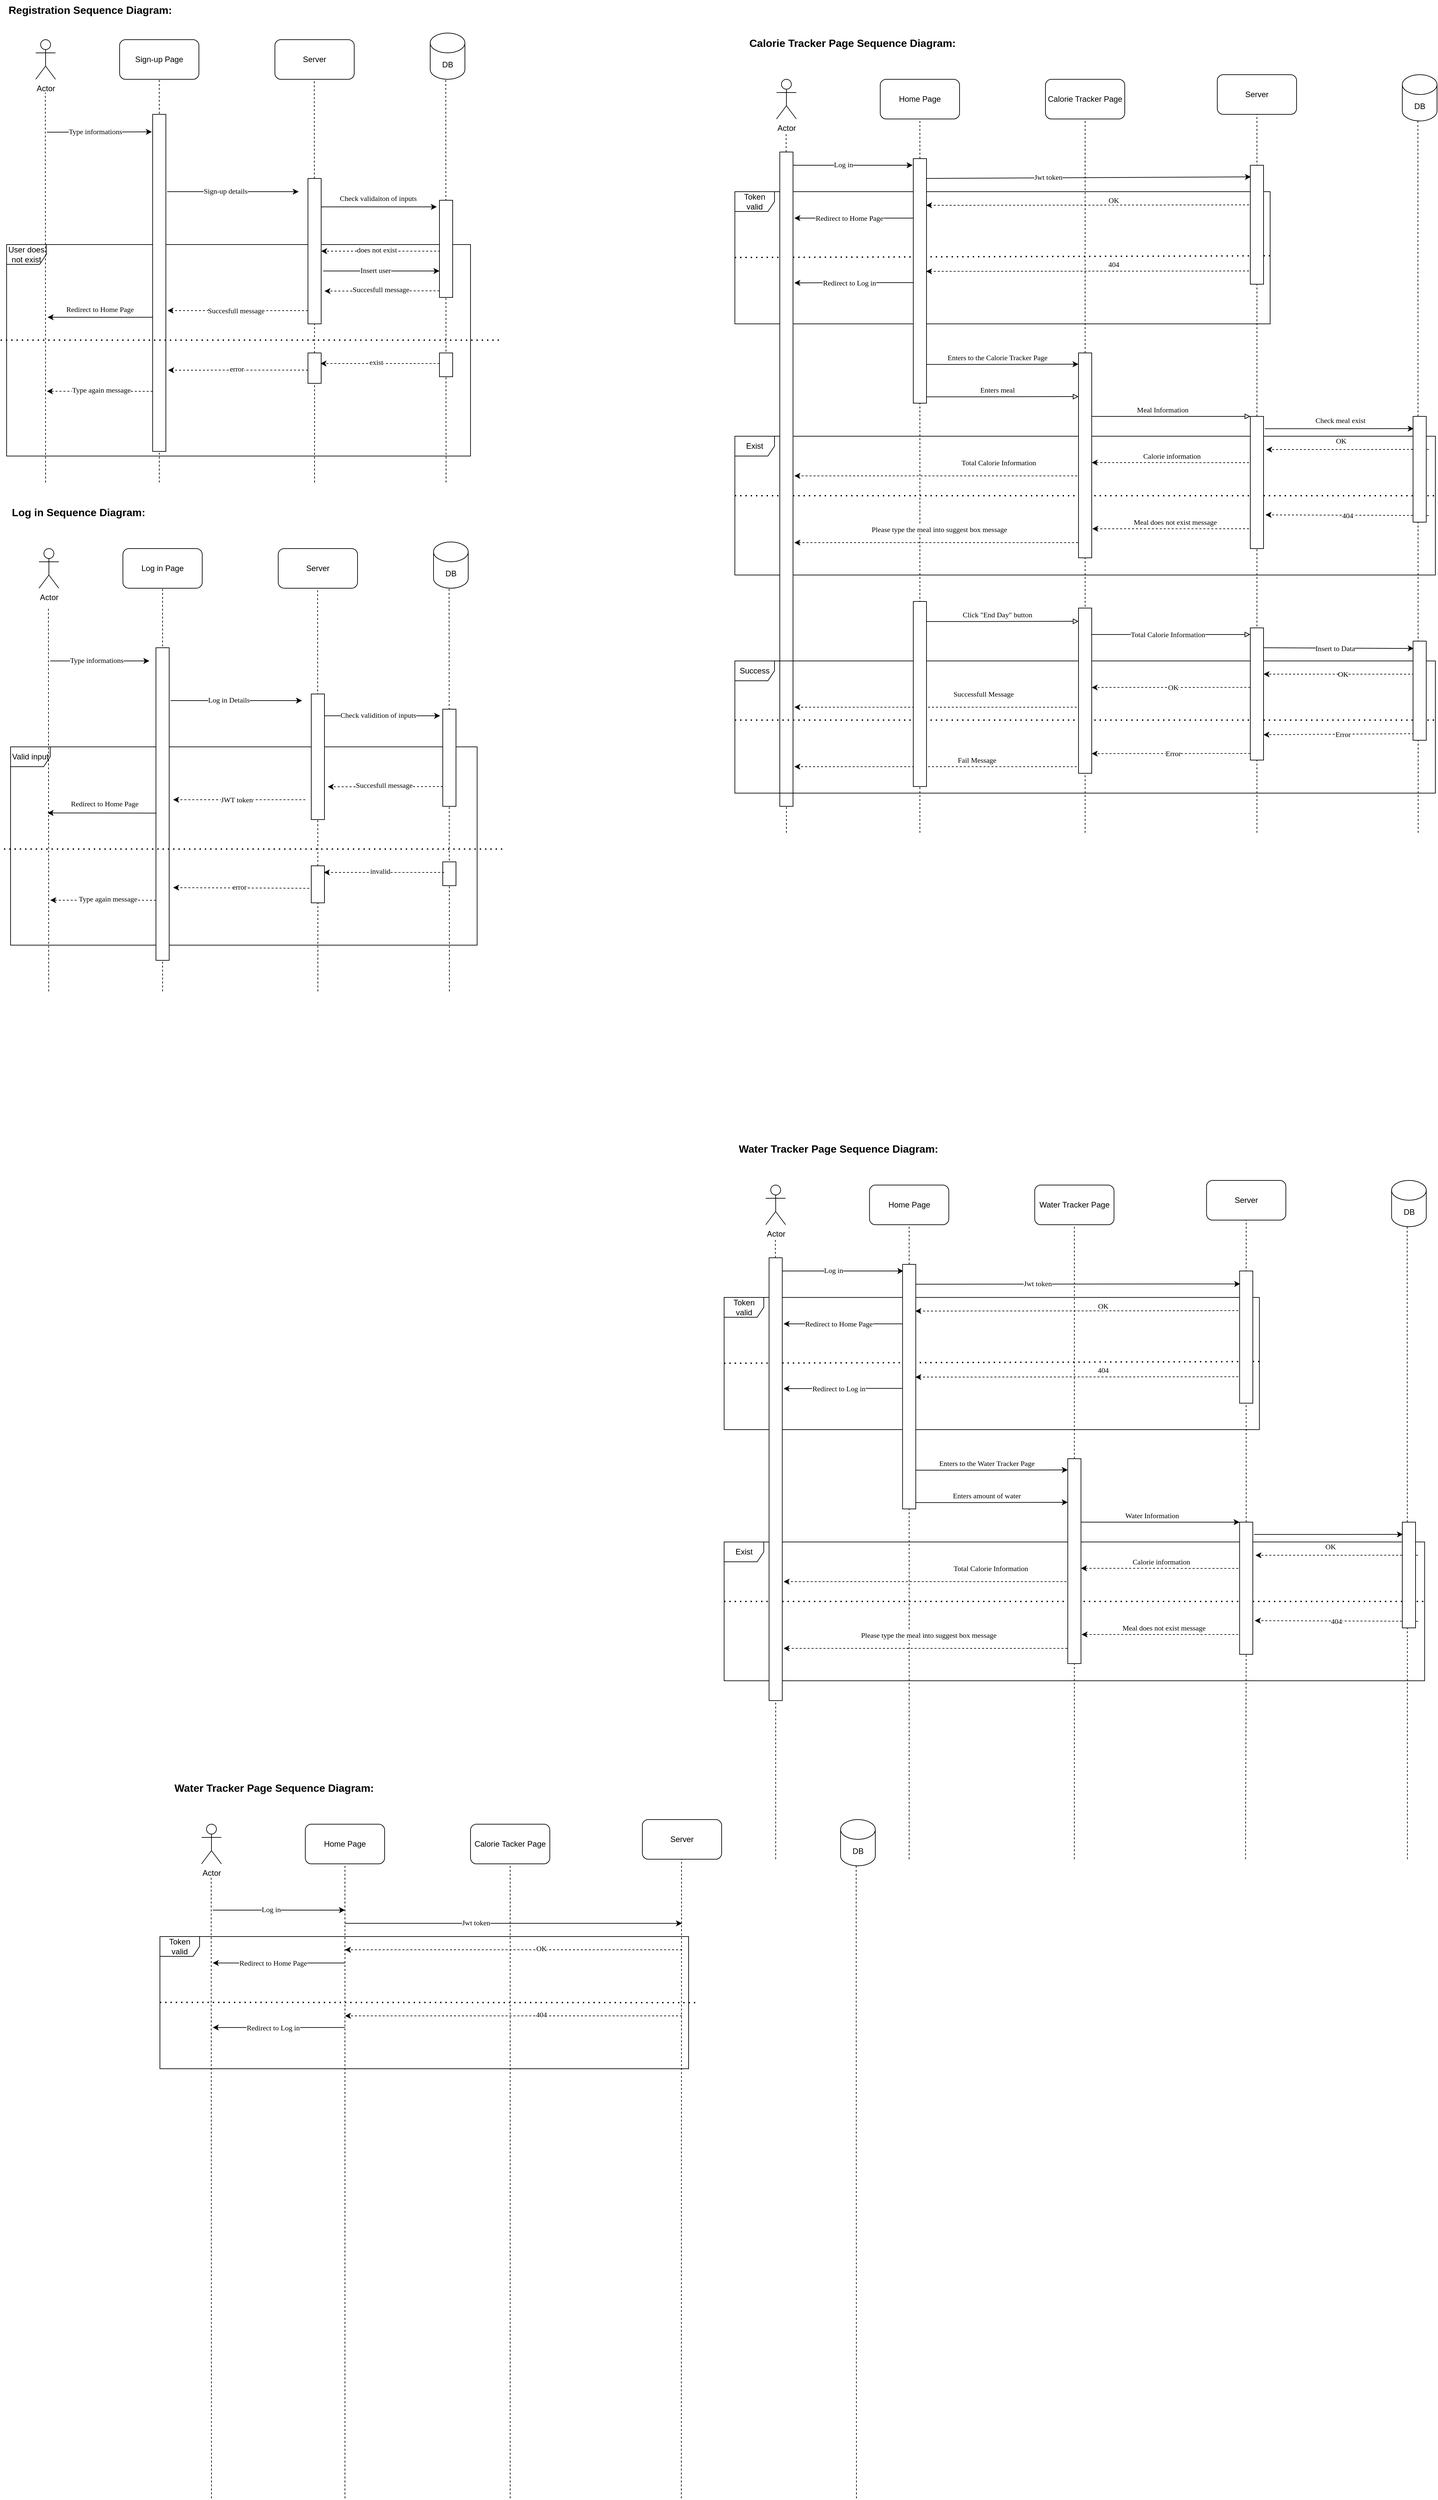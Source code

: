 <mxfile version="17.4.6" type="github">
  <diagram id="nZLM94ovh3mV7z_dbmCm" name="Page-1">
    <mxGraphModel dx="1497" dy="802" grid="1" gridSize="10" guides="1" tooltips="1" connect="1" arrows="1" fold="1" page="1" pageScale="1" pageWidth="5000" pageHeight="5000" math="0" shadow="0">
      <root>
        <mxCell id="0" />
        <mxCell id="1" parent="0" />
        <mxCell id="Yexyb0BpfmFyETItAoxo-177" value="Token valid" style="shape=umlFrame;whiteSpace=wrap;html=1;" vertex="1" parent="1">
          <mxGeometry x="1140" y="310" width="810" height="200" as="geometry" />
        </mxCell>
        <mxCell id="Yexyb0BpfmFyETItAoxo-48" value="Valid input" style="shape=umlFrame;whiteSpace=wrap;html=1;" vertex="1" parent="1">
          <mxGeometry x="44" y="1150" width="706" height="300" as="geometry" />
        </mxCell>
        <mxCell id="Yexyb0BpfmFyETItAoxo-45" value="User does not exist" style="shape=umlFrame;whiteSpace=wrap;html=1;" vertex="1" parent="1">
          <mxGeometry x="38" y="390" width="702" height="320" as="geometry" />
        </mxCell>
        <mxCell id="M2i2G8UK4aQcAIyvz-Gb-9" value="" style="endArrow=none;dashed=1;html=1;rounded=0;fontFamily=Verdana;entryX=0.5;entryY=1;entryDx=0;entryDy=0;startArrow=none;" parent="1" edge="1">
          <mxGeometry width="50" height="50" relative="1" as="geometry">
            <mxPoint x="703" y="750" as="sourcePoint" />
            <mxPoint x="702.58" y="140" as="targetPoint" />
          </mxGeometry>
        </mxCell>
        <mxCell id="M2i2G8UK4aQcAIyvz-Gb-10" value="" style="endArrow=none;dashed=1;html=1;rounded=0;fontFamily=Verdana;entryX=0.5;entryY=1;entryDx=0;entryDy=0;startArrow=none;" parent="1" source="M2i2G8UK4aQcAIyvz-Gb-37" edge="1">
          <mxGeometry width="50" height="50" relative="1" as="geometry">
            <mxPoint x="503.58" y="850" as="sourcePoint" />
            <mxPoint x="503.58" y="140" as="targetPoint" />
          </mxGeometry>
        </mxCell>
        <mxCell id="M2i2G8UK4aQcAIyvz-Gb-11" value="" style="endArrow=none;dashed=1;html=1;rounded=0;fontFamily=Verdana;entryX=0.5;entryY=1;entryDx=0;entryDy=0;" parent="1" target="M2i2G8UK4aQcAIyvz-Gb-12" edge="1">
          <mxGeometry width="50" height="50" relative="1" as="geometry">
            <mxPoint x="269" y="750" as="sourcePoint" />
            <mxPoint x="429" y="60" as="targetPoint" />
          </mxGeometry>
        </mxCell>
        <mxCell id="M2i2G8UK4aQcAIyvz-Gb-12" value="Sign-up Page" style="rounded=1;whiteSpace=wrap;html=1;flipH=0;flipV=0;" parent="1" vertex="1">
          <mxGeometry x="209" y="80" width="120" height="60" as="geometry" />
        </mxCell>
        <mxCell id="M2i2G8UK4aQcAIyvz-Gb-13" value="Server" style="rounded=1;whiteSpace=wrap;html=1;flipH=0;flipV=0;" parent="1" vertex="1">
          <mxGeometry x="444" y="80" width="120" height="60" as="geometry" />
        </mxCell>
        <mxCell id="M2i2G8UK4aQcAIyvz-Gb-14" value="DB" style="shape=cylinder3;whiteSpace=wrap;html=1;boundedLbl=1;backgroundOutline=1;size=15;flipH=0;flipV=0;" parent="1" vertex="1">
          <mxGeometry x="679" y="70" width="52.5" height="70" as="geometry" />
        </mxCell>
        <mxCell id="M2i2G8UK4aQcAIyvz-Gb-15" value="Actor" style="shape=umlActor;verticalLabelPosition=bottom;verticalAlign=top;html=1;outlineConnect=0;" parent="1" vertex="1">
          <mxGeometry x="82" y="80" width="30" height="60" as="geometry" />
        </mxCell>
        <mxCell id="M2i2G8UK4aQcAIyvz-Gb-16" value="" style="endArrow=classic;html=1;rounded=0;fontFamily=Verdana;entryX=-0.061;entryY=0.052;entryDx=0;entryDy=0;entryPerimeter=0;" parent="1" edge="1" target="M2i2G8UK4aQcAIyvz-Gb-28">
          <mxGeometry width="50" height="50" relative="1" as="geometry">
            <mxPoint x="99" y="220" as="sourcePoint" />
            <mxPoint x="249" y="220" as="targetPoint" />
          </mxGeometry>
        </mxCell>
        <mxCell id="M2i2G8UK4aQcAIyvz-Gb-17" value="Type informations" style="edgeLabel;html=1;align=center;verticalAlign=middle;resizable=0;points=[];fontFamily=Verdana;" parent="M2i2G8UK4aQcAIyvz-Gb-16" vertex="1" connectable="0">
          <mxGeometry x="-0.293" y="1" relative="1" as="geometry">
            <mxPoint x="17" as="offset" />
          </mxGeometry>
        </mxCell>
        <mxCell id="M2i2G8UK4aQcAIyvz-Gb-18" value="" style="endArrow=classic;html=1;rounded=0;fontFamily=Verdana;" parent="1" edge="1">
          <mxGeometry width="50" height="50" relative="1" as="geometry">
            <mxPoint x="281.0" y="310" as="sourcePoint" />
            <mxPoint x="480" y="310" as="targetPoint" />
          </mxGeometry>
        </mxCell>
        <mxCell id="M2i2G8UK4aQcAIyvz-Gb-19" value="Sign-up details" style="edgeLabel;html=1;align=center;verticalAlign=middle;resizable=0;points=[];fontFamily=Verdana;" parent="M2i2G8UK4aQcAIyvz-Gb-18" vertex="1" connectable="0">
          <mxGeometry x="-0.293" y="1" relative="1" as="geometry">
            <mxPoint x="17" as="offset" />
          </mxGeometry>
        </mxCell>
        <mxCell id="M2i2G8UK4aQcAIyvz-Gb-20" value="" style="endArrow=classic;html=1;rounded=0;fontFamily=Verdana;" parent="1" edge="1">
          <mxGeometry width="50" height="50" relative="1" as="geometry">
            <mxPoint x="499" y="333" as="sourcePoint" />
            <mxPoint x="689" y="333" as="targetPoint" />
          </mxGeometry>
        </mxCell>
        <mxCell id="M2i2G8UK4aQcAIyvz-Gb-21" value="Check validaiton of inputs" style="edgeLabel;html=1;align=center;verticalAlign=middle;resizable=0;points=[];fontFamily=Verdana;" parent="M2i2G8UK4aQcAIyvz-Gb-20" vertex="1" connectable="0">
          <mxGeometry x="-0.293" y="1" relative="1" as="geometry">
            <mxPoint x="34" y="-12" as="offset" />
          </mxGeometry>
        </mxCell>
        <mxCell id="M2i2G8UK4aQcAIyvz-Gb-22" value="" style="endArrow=classic;html=1;rounded=0;dashed=1;fontFamily=Verdana;" parent="1" edge="1">
          <mxGeometry width="50" height="50" relative="1" as="geometry">
            <mxPoint x="694" y="400" as="sourcePoint" />
            <mxPoint x="514" y="400" as="targetPoint" />
          </mxGeometry>
        </mxCell>
        <mxCell id="M2i2G8UK4aQcAIyvz-Gb-23" value="does not exist" style="edgeLabel;html=1;align=center;verticalAlign=middle;resizable=0;points=[];fontFamily=Verdana;" parent="M2i2G8UK4aQcAIyvz-Gb-22" vertex="1" connectable="0">
          <mxGeometry x="-0.293" y="1" relative="1" as="geometry">
            <mxPoint x="-33" y="-3" as="offset" />
          </mxGeometry>
        </mxCell>
        <mxCell id="M2i2G8UK4aQcAIyvz-Gb-24" value="" style="endArrow=classic;html=1;rounded=0;dashed=1;fontFamily=Verdana;entryX=1.125;entryY=0.582;entryDx=0;entryDy=0;entryPerimeter=0;" parent="1" target="M2i2G8UK4aQcAIyvz-Gb-28" edge="1">
          <mxGeometry width="50" height="50" relative="1" as="geometry">
            <mxPoint x="494" y="490" as="sourcePoint" />
            <mxPoint x="289" y="490" as="targetPoint" />
          </mxGeometry>
        </mxCell>
        <mxCell id="M2i2G8UK4aQcAIyvz-Gb-25" value="Succesfull message" style="edgeLabel;html=1;align=center;verticalAlign=middle;resizable=0;points=[];fontFamily=Verdana;" parent="M2i2G8UK4aQcAIyvz-Gb-24" vertex="1" connectable="0">
          <mxGeometry x="-0.293" y="1" relative="1" as="geometry">
            <mxPoint x="-34" y="-1" as="offset" />
          </mxGeometry>
        </mxCell>
        <mxCell id="M2i2G8UK4aQcAIyvz-Gb-28" value="" style="verticalLabelPosition=bottom;verticalAlign=top;html=1;shape=mxgraph.basic.rect;fillColor2=none;strokeWidth=1;size=20;indent=5;fontFamily=Verdana;" parent="1" vertex="1">
          <mxGeometry x="259" y="193" width="20" height="510" as="geometry" />
        </mxCell>
        <mxCell id="M2i2G8UK4aQcAIyvz-Gb-29" value="" style="verticalLabelPosition=bottom;verticalAlign=top;html=1;shape=mxgraph.basic.rect;fillColor2=none;strokeWidth=1;size=20;indent=5;fontFamily=Verdana;" parent="1" vertex="1">
          <mxGeometry x="693" y="323" width="20" height="147" as="geometry" />
        </mxCell>
        <mxCell id="M2i2G8UK4aQcAIyvz-Gb-30" value="" style="endArrow=none;dashed=1;html=1;dashPattern=1 3;strokeWidth=2;rounded=0;fontFamily=Verdana;" parent="1" edge="1">
          <mxGeometry width="50" height="50" relative="1" as="geometry">
            <mxPoint x="29" y="534.58" as="sourcePoint" />
            <mxPoint x="789" y="534.58" as="targetPoint" />
          </mxGeometry>
        </mxCell>
        <mxCell id="M2i2G8UK4aQcAIyvz-Gb-31" value="" style="verticalLabelPosition=bottom;verticalAlign=top;html=1;shape=mxgraph.basic.rect;fillColor2=none;strokeWidth=1;size=20;indent=5;fontFamily=Verdana;" parent="1" vertex="1">
          <mxGeometry x="494" y="290" width="20" height="220" as="geometry" />
        </mxCell>
        <mxCell id="M2i2G8UK4aQcAIyvz-Gb-32" value="" style="endArrow=classic;html=1;rounded=0;fontFamily=Verdana;" parent="1" edge="1">
          <mxGeometry width="50" height="50" relative="1" as="geometry">
            <mxPoint x="517" y="430" as="sourcePoint" />
            <mxPoint x="693.0" y="430" as="targetPoint" />
          </mxGeometry>
        </mxCell>
        <mxCell id="M2i2G8UK4aQcAIyvz-Gb-33" value="Insert user" style="edgeLabel;html=1;align=center;verticalAlign=middle;resizable=0;points=[];fontFamily=Verdana;" parent="M2i2G8UK4aQcAIyvz-Gb-32" vertex="1" connectable="0">
          <mxGeometry x="-0.293" y="1" relative="1" as="geometry">
            <mxPoint x="17" as="offset" />
          </mxGeometry>
        </mxCell>
        <mxCell id="M2i2G8UK4aQcAIyvz-Gb-34" value="" style="endArrow=classic;html=1;rounded=0;dashed=1;fontFamily=Verdana;" parent="1" edge="1">
          <mxGeometry width="50" height="50" relative="1" as="geometry">
            <mxPoint x="693.0" y="460" as="sourcePoint" />
            <mxPoint x="519" y="460.42" as="targetPoint" />
          </mxGeometry>
        </mxCell>
        <mxCell id="M2i2G8UK4aQcAIyvz-Gb-35" value="Succesfull message" style="edgeLabel;html=1;align=center;verticalAlign=middle;resizable=0;points=[];fontFamily=Verdana;" parent="M2i2G8UK4aQcAIyvz-Gb-34" vertex="1" connectable="0">
          <mxGeometry x="-0.293" y="1" relative="1" as="geometry">
            <mxPoint x="-28" y="-3" as="offset" />
          </mxGeometry>
        </mxCell>
        <mxCell id="M2i2G8UK4aQcAIyvz-Gb-36" value="" style="verticalLabelPosition=bottom;verticalAlign=top;html=1;shape=mxgraph.basic.rect;fillColor2=none;strokeWidth=1;size=20;indent=5;fontFamily=Verdana;" parent="1" vertex="1">
          <mxGeometry x="693" y="554" width="20" height="36" as="geometry" />
        </mxCell>
        <mxCell id="M2i2G8UK4aQcAIyvz-Gb-37" value="" style="verticalLabelPosition=bottom;verticalAlign=top;html=1;shape=mxgraph.basic.rect;fillColor2=none;strokeWidth=1;size=20;indent=5;fontFamily=Verdana;" parent="1" vertex="1">
          <mxGeometry x="494" y="554" width="20" height="46" as="geometry" />
        </mxCell>
        <mxCell id="M2i2G8UK4aQcAIyvz-Gb-38" value="" style="endArrow=none;dashed=1;html=1;rounded=0;fontFamily=Verdana;entryX=0.5;entryY=1;entryDx=0;entryDy=0;" parent="1" target="M2i2G8UK4aQcAIyvz-Gb-37" edge="1">
          <mxGeometry width="50" height="50" relative="1" as="geometry">
            <mxPoint x="504" y="750" as="sourcePoint" />
            <mxPoint x="503.58" y="140" as="targetPoint" />
          </mxGeometry>
        </mxCell>
        <mxCell id="M2i2G8UK4aQcAIyvz-Gb-39" value="" style="endArrow=classic;html=1;rounded=0;dashed=1;fontFamily=Verdana;" parent="1" edge="1">
          <mxGeometry width="50" height="50" relative="1" as="geometry">
            <mxPoint x="693.0" y="570" as="sourcePoint" />
            <mxPoint x="513.0" y="570" as="targetPoint" />
          </mxGeometry>
        </mxCell>
        <mxCell id="M2i2G8UK4aQcAIyvz-Gb-40" value="exist" style="edgeLabel;html=1;align=center;verticalAlign=middle;resizable=0;points=[];fontFamily=Verdana;" parent="M2i2G8UK4aQcAIyvz-Gb-39" vertex="1" connectable="0">
          <mxGeometry x="-0.293" y="1" relative="1" as="geometry">
            <mxPoint x="-33" y="-3" as="offset" />
          </mxGeometry>
        </mxCell>
        <mxCell id="M2i2G8UK4aQcAIyvz-Gb-41" value="" style="endArrow=classic;html=1;rounded=0;dashed=1;fontFamily=Verdana;entryX=1.167;entryY=0.759;entryDx=0;entryDy=0;entryPerimeter=0;" parent="1" target="M2i2G8UK4aQcAIyvz-Gb-28" edge="1">
          <mxGeometry width="50" height="50" relative="1" as="geometry">
            <mxPoint x="494" y="580" as="sourcePoint" />
            <mxPoint x="314" y="580" as="targetPoint" />
          </mxGeometry>
        </mxCell>
        <mxCell id="M2i2G8UK4aQcAIyvz-Gb-42" value="error" style="edgeLabel;html=1;align=center;verticalAlign=middle;resizable=0;points=[];fontFamily=Verdana;" parent="M2i2G8UK4aQcAIyvz-Gb-41" vertex="1" connectable="0">
          <mxGeometry x="-0.293" y="1" relative="1" as="geometry">
            <mxPoint x="-33" y="-3" as="offset" />
          </mxGeometry>
        </mxCell>
        <mxCell id="M2i2G8UK4aQcAIyvz-Gb-43" value="" style="endArrow=classic;html=1;rounded=0;dashed=1;fontFamily=Verdana;" parent="1" edge="1">
          <mxGeometry width="50" height="50" relative="1" as="geometry">
            <mxPoint x="259" y="612.08" as="sourcePoint" />
            <mxPoint x="99" y="612" as="targetPoint" />
          </mxGeometry>
        </mxCell>
        <mxCell id="M2i2G8UK4aQcAIyvz-Gb-44" value="Type again message" style="edgeLabel;html=1;align=center;verticalAlign=middle;resizable=0;points=[];fontFamily=Verdana;" parent="M2i2G8UK4aQcAIyvz-Gb-43" vertex="1" connectable="0">
          <mxGeometry x="-0.293" y="1" relative="1" as="geometry">
            <mxPoint x="-22" y="-3" as="offset" />
          </mxGeometry>
        </mxCell>
        <mxCell id="M2i2G8UK4aQcAIyvz-Gb-45" value="" style="endArrow=none;dashed=1;html=1;rounded=0;fontFamily=Verdana;entryX=0.5;entryY=1;entryDx=0;entryDy=0;" parent="1" edge="1">
          <mxGeometry width="50" height="50" relative="1" as="geometry">
            <mxPoint x="97" y="750" as="sourcePoint" />
            <mxPoint x="96.58" y="160" as="targetPoint" />
          </mxGeometry>
        </mxCell>
        <mxCell id="M2i2G8UK4aQcAIyvz-Gb-48" value="Registration Sequence Diagram:" style="text;html=1;strokeColor=none;fillColor=none;align=left;verticalAlign=middle;whiteSpace=wrap;rounded=0;fontStyle=1;fontSize=16;" parent="1" vertex="1">
          <mxGeometry x="39" y="20" width="341" height="30" as="geometry" />
        </mxCell>
        <mxCell id="Yexyb0BpfmFyETItAoxo-3" value="" style="endArrow=none;dashed=1;html=1;rounded=0;fontFamily=Verdana;entryX=0.5;entryY=1;entryDx=0;entryDy=0;" edge="1" parent="1">
          <mxGeometry width="50" height="50" relative="1" as="geometry">
            <mxPoint x="708" y="1520" as="sourcePoint" />
            <mxPoint x="707.58" y="910" as="targetPoint" />
          </mxGeometry>
        </mxCell>
        <mxCell id="Yexyb0BpfmFyETItAoxo-4" value="" style="endArrow=none;dashed=1;html=1;rounded=0;fontFamily=Verdana;entryX=0.5;entryY=1;entryDx=0;entryDy=0;startArrow=none;" edge="1" parent="1" source="Yexyb0BpfmFyETItAoxo-31">
          <mxGeometry width="50" height="50" relative="1" as="geometry">
            <mxPoint x="508.58" y="1620" as="sourcePoint" />
            <mxPoint x="508.58" y="910" as="targetPoint" />
          </mxGeometry>
        </mxCell>
        <mxCell id="Yexyb0BpfmFyETItAoxo-5" value="" style="endArrow=none;dashed=1;html=1;rounded=0;fontFamily=Verdana;entryX=0.5;entryY=1;entryDx=0;entryDy=0;" edge="1" parent="1" target="Yexyb0BpfmFyETItAoxo-6">
          <mxGeometry width="50" height="50" relative="1" as="geometry">
            <mxPoint x="274" y="1520" as="sourcePoint" />
            <mxPoint x="434" y="830" as="targetPoint" />
          </mxGeometry>
        </mxCell>
        <mxCell id="Yexyb0BpfmFyETItAoxo-6" value="Log in Page" style="rounded=1;whiteSpace=wrap;html=1;flipH=0;flipV=0;" vertex="1" parent="1">
          <mxGeometry x="214" y="850" width="120" height="60" as="geometry" />
        </mxCell>
        <mxCell id="Yexyb0BpfmFyETItAoxo-7" value="Server" style="rounded=1;whiteSpace=wrap;html=1;flipH=0;flipV=0;" vertex="1" parent="1">
          <mxGeometry x="449" y="850" width="120" height="60" as="geometry" />
        </mxCell>
        <mxCell id="Yexyb0BpfmFyETItAoxo-8" value="DB" style="shape=cylinder3;whiteSpace=wrap;html=1;boundedLbl=1;backgroundOutline=1;size=15;flipH=0;flipV=0;" vertex="1" parent="1">
          <mxGeometry x="684" y="840" width="52.5" height="70" as="geometry" />
        </mxCell>
        <mxCell id="Yexyb0BpfmFyETItAoxo-9" value="Actor" style="shape=umlActor;verticalLabelPosition=bottom;verticalAlign=top;html=1;outlineConnect=0;" vertex="1" parent="1">
          <mxGeometry x="87" y="850" width="30" height="60" as="geometry" />
        </mxCell>
        <mxCell id="Yexyb0BpfmFyETItAoxo-10" value="" style="endArrow=classic;html=1;rounded=0;fontFamily=Verdana;" edge="1" parent="1">
          <mxGeometry width="50" height="50" relative="1" as="geometry">
            <mxPoint x="104" y="1020" as="sourcePoint" />
            <mxPoint x="254" y="1020" as="targetPoint" />
          </mxGeometry>
        </mxCell>
        <mxCell id="Yexyb0BpfmFyETItAoxo-11" value="Type informations" style="edgeLabel;html=1;align=center;verticalAlign=middle;resizable=0;points=[];fontFamily=Verdana;" vertex="1" connectable="0" parent="Yexyb0BpfmFyETItAoxo-10">
          <mxGeometry x="-0.293" y="1" relative="1" as="geometry">
            <mxPoint x="17" as="offset" />
          </mxGeometry>
        </mxCell>
        <mxCell id="Yexyb0BpfmFyETItAoxo-12" value="" style="endArrow=classic;html=1;rounded=0;fontFamily=Verdana;" edge="1" parent="1">
          <mxGeometry width="50" height="50" relative="1" as="geometry">
            <mxPoint x="286.0" y="1080" as="sourcePoint" />
            <mxPoint x="485" y="1080" as="targetPoint" />
          </mxGeometry>
        </mxCell>
        <mxCell id="Yexyb0BpfmFyETItAoxo-13" value="Log in Details" style="edgeLabel;html=1;align=center;verticalAlign=middle;resizable=0;points=[];fontFamily=Verdana;" vertex="1" connectable="0" parent="Yexyb0BpfmFyETItAoxo-12">
          <mxGeometry x="-0.293" y="1" relative="1" as="geometry">
            <mxPoint x="17" as="offset" />
          </mxGeometry>
        </mxCell>
        <mxCell id="Yexyb0BpfmFyETItAoxo-14" value="" style="endArrow=classic;html=1;rounded=0;fontFamily=Verdana;" edge="1" parent="1">
          <mxGeometry width="50" height="50" relative="1" as="geometry">
            <mxPoint x="504" y="1103" as="sourcePoint" />
            <mxPoint x="694" y="1103" as="targetPoint" />
          </mxGeometry>
        </mxCell>
        <mxCell id="Yexyb0BpfmFyETItAoxo-15" value="Check validition of inputs" style="edgeLabel;html=1;align=center;verticalAlign=middle;resizable=0;points=[];fontFamily=Verdana;" vertex="1" connectable="0" parent="Yexyb0BpfmFyETItAoxo-14">
          <mxGeometry x="-0.293" y="1" relative="1" as="geometry">
            <mxPoint x="29" as="offset" />
          </mxGeometry>
        </mxCell>
        <mxCell id="Yexyb0BpfmFyETItAoxo-18" value="" style="endArrow=classic;html=1;rounded=0;dashed=1;fontFamily=Verdana;" edge="1" parent="1">
          <mxGeometry width="50" height="50" relative="1" as="geometry">
            <mxPoint x="490" y="1230" as="sourcePoint" />
            <mxPoint x="290" y="1230" as="targetPoint" />
            <Array as="points" />
          </mxGeometry>
        </mxCell>
        <mxCell id="Yexyb0BpfmFyETItAoxo-19" value="JWT token" style="edgeLabel;html=1;align=center;verticalAlign=middle;resizable=0;points=[];fontFamily=Verdana;" vertex="1" connectable="0" parent="Yexyb0BpfmFyETItAoxo-18">
          <mxGeometry x="-0.293" y="1" relative="1" as="geometry">
            <mxPoint x="-34" y="-1" as="offset" />
          </mxGeometry>
        </mxCell>
        <mxCell id="Yexyb0BpfmFyETItAoxo-22" value="" style="verticalLabelPosition=bottom;verticalAlign=top;html=1;shape=mxgraph.basic.rect;fillColor2=none;strokeWidth=1;size=20;indent=5;fontFamily=Verdana;" vertex="1" parent="1">
          <mxGeometry x="264" y="1000" width="20" height="473" as="geometry" />
        </mxCell>
        <mxCell id="Yexyb0BpfmFyETItAoxo-23" value="" style="verticalLabelPosition=bottom;verticalAlign=top;html=1;shape=mxgraph.basic.rect;fillColor2=none;strokeWidth=1;size=20;indent=5;fontFamily=Verdana;" vertex="1" parent="1">
          <mxGeometry x="698" y="1093" width="20" height="147" as="geometry" />
        </mxCell>
        <mxCell id="Yexyb0BpfmFyETItAoxo-24" value="" style="endArrow=none;dashed=1;html=1;dashPattern=1 3;strokeWidth=2;rounded=0;fontFamily=Verdana;" edge="1" parent="1">
          <mxGeometry width="50" height="50" relative="1" as="geometry">
            <mxPoint x="34" y="1304.58" as="sourcePoint" />
            <mxPoint x="794" y="1304.58" as="targetPoint" />
          </mxGeometry>
        </mxCell>
        <mxCell id="Yexyb0BpfmFyETItAoxo-25" value="" style="verticalLabelPosition=bottom;verticalAlign=top;html=1;shape=mxgraph.basic.rect;fillColor2=none;strokeWidth=1;size=20;indent=5;fontFamily=Verdana;" vertex="1" parent="1">
          <mxGeometry x="499" y="1070" width="20" height="190" as="geometry" />
        </mxCell>
        <mxCell id="Yexyb0BpfmFyETItAoxo-28" value="" style="endArrow=classic;html=1;rounded=0;dashed=1;fontFamily=Verdana;" edge="1" parent="1">
          <mxGeometry width="50" height="50" relative="1" as="geometry">
            <mxPoint x="698.0" y="1210" as="sourcePoint" />
            <mxPoint x="524" y="1210.42" as="targetPoint" />
          </mxGeometry>
        </mxCell>
        <mxCell id="Yexyb0BpfmFyETItAoxo-29" value="Succesfull message" style="edgeLabel;html=1;align=center;verticalAlign=middle;resizable=0;points=[];fontFamily=Verdana;" vertex="1" connectable="0" parent="Yexyb0BpfmFyETItAoxo-28">
          <mxGeometry x="-0.293" y="1" relative="1" as="geometry">
            <mxPoint x="-28" y="-3" as="offset" />
          </mxGeometry>
        </mxCell>
        <mxCell id="Yexyb0BpfmFyETItAoxo-30" value="" style="verticalLabelPosition=bottom;verticalAlign=top;html=1;shape=mxgraph.basic.rect;fillColor2=none;strokeWidth=1;size=20;indent=5;fontFamily=Verdana;" vertex="1" parent="1">
          <mxGeometry x="698" y="1324" width="20" height="36" as="geometry" />
        </mxCell>
        <mxCell id="Yexyb0BpfmFyETItAoxo-31" value="" style="verticalLabelPosition=bottom;verticalAlign=top;html=1;shape=mxgraph.basic.rect;fillColor2=none;strokeWidth=1;size=20;indent=5;fontFamily=Verdana;" vertex="1" parent="1">
          <mxGeometry x="499" y="1330" width="20" height="56" as="geometry" />
        </mxCell>
        <mxCell id="Yexyb0BpfmFyETItAoxo-32" value="" style="endArrow=none;dashed=1;html=1;rounded=0;fontFamily=Verdana;entryX=0.5;entryY=1;entryDx=0;entryDy=0;" edge="1" parent="1" target="Yexyb0BpfmFyETItAoxo-31">
          <mxGeometry width="50" height="50" relative="1" as="geometry">
            <mxPoint x="509" y="1520" as="sourcePoint" />
            <mxPoint x="508.58" y="910" as="targetPoint" />
          </mxGeometry>
        </mxCell>
        <mxCell id="Yexyb0BpfmFyETItAoxo-33" value="" style="endArrow=classic;html=1;rounded=0;dashed=1;fontFamily=Verdana;" edge="1" parent="1">
          <mxGeometry width="50" height="50" relative="1" as="geometry">
            <mxPoint x="700" y="1340" as="sourcePoint" />
            <mxPoint x="518.0" y="1340" as="targetPoint" />
          </mxGeometry>
        </mxCell>
        <mxCell id="Yexyb0BpfmFyETItAoxo-34" value="invalid" style="edgeLabel;html=1;align=center;verticalAlign=middle;resizable=0;points=[];fontFamily=Verdana;" vertex="1" connectable="0" parent="Yexyb0BpfmFyETItAoxo-33">
          <mxGeometry x="-0.293" y="1" relative="1" as="geometry">
            <mxPoint x="-33" y="-3" as="offset" />
          </mxGeometry>
        </mxCell>
        <mxCell id="Yexyb0BpfmFyETItAoxo-35" value="" style="endArrow=classic;html=1;rounded=0;dashed=1;fontFamily=Verdana;exitX=-0.15;exitY=0.607;exitDx=0;exitDy=0;exitPerimeter=0;" edge="1" parent="1" source="Yexyb0BpfmFyETItAoxo-31">
          <mxGeometry width="50" height="50" relative="1" as="geometry">
            <mxPoint x="499" y="1350" as="sourcePoint" />
            <mxPoint x="290" y="1363" as="targetPoint" />
          </mxGeometry>
        </mxCell>
        <mxCell id="Yexyb0BpfmFyETItAoxo-36" value="error" style="edgeLabel;html=1;align=center;verticalAlign=middle;resizable=0;points=[];fontFamily=Verdana;" vertex="1" connectable="0" parent="Yexyb0BpfmFyETItAoxo-35">
          <mxGeometry x="-0.293" y="1" relative="1" as="geometry">
            <mxPoint x="-33" y="-3" as="offset" />
          </mxGeometry>
        </mxCell>
        <mxCell id="Yexyb0BpfmFyETItAoxo-37" value="" style="endArrow=classic;html=1;rounded=0;dashed=1;fontFamily=Verdana;" edge="1" parent="1">
          <mxGeometry width="50" height="50" relative="1" as="geometry">
            <mxPoint x="264" y="1382.08" as="sourcePoint" />
            <mxPoint x="104" y="1382" as="targetPoint" />
          </mxGeometry>
        </mxCell>
        <mxCell id="Yexyb0BpfmFyETItAoxo-38" value="Type again message" style="edgeLabel;html=1;align=center;verticalAlign=middle;resizable=0;points=[];fontFamily=Verdana;" vertex="1" connectable="0" parent="Yexyb0BpfmFyETItAoxo-37">
          <mxGeometry x="-0.293" y="1" relative="1" as="geometry">
            <mxPoint x="-17" y="-3" as="offset" />
          </mxGeometry>
        </mxCell>
        <mxCell id="Yexyb0BpfmFyETItAoxo-39" value="" style="endArrow=none;dashed=1;html=1;rounded=0;fontFamily=Verdana;entryX=0.5;entryY=1;entryDx=0;entryDy=0;" edge="1" parent="1">
          <mxGeometry width="50" height="50" relative="1" as="geometry">
            <mxPoint x="101.71" y="1520" as="sourcePoint" />
            <mxPoint x="101.29" y="940" as="targetPoint" />
          </mxGeometry>
        </mxCell>
        <mxCell id="Yexyb0BpfmFyETItAoxo-43" value="Log in Sequence Diagram:" style="text;html=1;strokeColor=none;fillColor=none;align=left;verticalAlign=middle;whiteSpace=wrap;rounded=0;fontStyle=1;fontSize=16;" vertex="1" parent="1">
          <mxGeometry x="44" y="780" width="341" height="30" as="geometry" />
        </mxCell>
        <mxCell id="Yexyb0BpfmFyETItAoxo-89" value="" style="endArrow=none;dashed=1;html=1;rounded=0;fontFamily=Verdana;entryX=0.5;entryY=1;entryDx=0;entryDy=0;" edge="1" parent="1">
          <mxGeometry width="50" height="50" relative="1" as="geometry">
            <mxPoint x="2174" y="1280" as="sourcePoint" />
            <mxPoint x="2173.58" y="203" as="targetPoint" />
          </mxGeometry>
        </mxCell>
        <mxCell id="Yexyb0BpfmFyETItAoxo-91" value="" style="endArrow=none;dashed=1;html=1;rounded=0;fontFamily=Verdana;entryX=0.5;entryY=1;entryDx=0;entryDy=0;" edge="1" parent="1" target="Yexyb0BpfmFyETItAoxo-92">
          <mxGeometry width="50" height="50" relative="1" as="geometry">
            <mxPoint x="1420" y="1280" as="sourcePoint" />
            <mxPoint x="1580" y="120" as="targetPoint" />
          </mxGeometry>
        </mxCell>
        <mxCell id="Yexyb0BpfmFyETItAoxo-92" value="Home Page" style="rounded=1;whiteSpace=wrap;html=1;flipH=0;flipV=0;" vertex="1" parent="1">
          <mxGeometry x="1360" y="140" width="120" height="60" as="geometry" />
        </mxCell>
        <mxCell id="Yexyb0BpfmFyETItAoxo-93" value="Server" style="rounded=1;whiteSpace=wrap;html=1;flipH=0;flipV=0;" vertex="1" parent="1">
          <mxGeometry x="1870" y="133" width="120" height="60" as="geometry" />
        </mxCell>
        <mxCell id="Yexyb0BpfmFyETItAoxo-94" value="DB" style="shape=cylinder3;whiteSpace=wrap;html=1;boundedLbl=1;backgroundOutline=1;size=15;flipH=0;flipV=0;" vertex="1" parent="1">
          <mxGeometry x="2150" y="133" width="52.5" height="70" as="geometry" />
        </mxCell>
        <mxCell id="Yexyb0BpfmFyETItAoxo-95" value="Actor" style="shape=umlActor;verticalLabelPosition=bottom;verticalAlign=top;html=1;outlineConnect=0;" vertex="1" parent="1">
          <mxGeometry x="1203" y="140" width="30" height="60" as="geometry" />
        </mxCell>
        <mxCell id="Yexyb0BpfmFyETItAoxo-123" value="" style="endArrow=none;dashed=1;html=1;rounded=0;fontFamily=Verdana;entryX=0.5;entryY=1;entryDx=0;entryDy=0;startArrow=none;" edge="1" parent="1" source="Yexyb0BpfmFyETItAoxo-258">
          <mxGeometry width="50" height="50" relative="1" as="geometry">
            <mxPoint x="1218" y="1160" as="sourcePoint" />
            <mxPoint x="1217.58" y="220" as="targetPoint" />
          </mxGeometry>
        </mxCell>
        <mxCell id="Yexyb0BpfmFyETItAoxo-124" value="Calorie Tracker Page Sequence Diagram:" style="text;html=1;strokeColor=none;fillColor=none;align=left;verticalAlign=middle;whiteSpace=wrap;rounded=0;fontStyle=1;fontSize=16;" vertex="1" parent="1">
          <mxGeometry x="1160" y="70" width="341" height="30" as="geometry" />
        </mxCell>
        <mxCell id="Yexyb0BpfmFyETItAoxo-125" value="" style="endArrow=none;dashed=1;html=1;rounded=0;fontFamily=Verdana;entryX=0.5;entryY=1;entryDx=0;entryDy=0;startArrow=none;" edge="1" parent="1" target="Yexyb0BpfmFyETItAoxo-126" source="Yexyb0BpfmFyETItAoxo-250">
          <mxGeometry width="50" height="50" relative="1" as="geometry">
            <mxPoint x="1670" y="1160" as="sourcePoint" />
            <mxPoint x="1830" y="120" as="targetPoint" />
          </mxGeometry>
        </mxCell>
        <mxCell id="Yexyb0BpfmFyETItAoxo-126" value="Calorie Tracker Page" style="rounded=1;whiteSpace=wrap;html=1;flipH=0;flipV=0;" vertex="1" parent="1">
          <mxGeometry x="1610" y="140" width="120" height="60" as="geometry" />
        </mxCell>
        <mxCell id="Yexyb0BpfmFyETItAoxo-173" value="" style="endArrow=classic;html=1;rounded=0;fontFamily=Verdana;" edge="1" parent="1">
          <mxGeometry width="50" height="50" relative="1" as="geometry">
            <mxPoint x="1220" y="270" as="sourcePoint" />
            <mxPoint x="1409" y="270" as="targetPoint" />
            <Array as="points">
              <mxPoint x="1320" y="270" />
            </Array>
          </mxGeometry>
        </mxCell>
        <mxCell id="Yexyb0BpfmFyETItAoxo-174" value="Log in" style="edgeLabel;html=1;align=center;verticalAlign=middle;resizable=0;points=[];fontFamily=Verdana;" vertex="1" connectable="0" parent="Yexyb0BpfmFyETItAoxo-173">
          <mxGeometry x="-0.293" y="1" relative="1" as="geometry">
            <mxPoint x="17" as="offset" />
          </mxGeometry>
        </mxCell>
        <mxCell id="Yexyb0BpfmFyETItAoxo-175" value="" style="endArrow=classic;html=1;rounded=0;fontFamily=Verdana;entryX=0.045;entryY=0.098;entryDx=0;entryDy=0;entryPerimeter=0;" edge="1" parent="1" target="Yexyb0BpfmFyETItAoxo-252">
          <mxGeometry width="50" height="50" relative="1" as="geometry">
            <mxPoint x="1420" y="290" as="sourcePoint" />
            <mxPoint x="1900" y="290" as="targetPoint" />
          </mxGeometry>
        </mxCell>
        <mxCell id="Yexyb0BpfmFyETItAoxo-176" value="Jwt token" style="edgeLabel;html=1;align=center;verticalAlign=middle;resizable=0;points=[];fontFamily=Verdana;" vertex="1" connectable="0" parent="Yexyb0BpfmFyETItAoxo-175">
          <mxGeometry x="-0.293" y="1" relative="1" as="geometry">
            <mxPoint x="17" as="offset" />
          </mxGeometry>
        </mxCell>
        <mxCell id="Yexyb0BpfmFyETItAoxo-182" value="" style="endArrow=none;dashed=1;html=1;dashPattern=1 3;strokeWidth=2;rounded=0;fontFamily=Verdana;entryX=1.006;entryY=0.485;entryDx=0;entryDy=0;entryPerimeter=0;" edge="1" parent="1" target="Yexyb0BpfmFyETItAoxo-177">
          <mxGeometry width="50" height="50" relative="1" as="geometry">
            <mxPoint x="1140" y="409.57" as="sourcePoint" />
            <mxPoint x="1910" y="410" as="targetPoint" />
          </mxGeometry>
        </mxCell>
        <mxCell id="Yexyb0BpfmFyETItAoxo-185" value="" style="endArrow=classic;html=1;rounded=0;dashed=1;fontFamily=Verdana;entryX=0.966;entryY=0.191;entryDx=0;entryDy=0;entryPerimeter=0;" edge="1" parent="1" target="Yexyb0BpfmFyETItAoxo-247">
          <mxGeometry width="50" height="50" relative="1" as="geometry">
            <mxPoint x="1930.0" y="330" as="sourcePoint" />
            <mxPoint x="1420" y="330" as="targetPoint" />
          </mxGeometry>
        </mxCell>
        <mxCell id="Yexyb0BpfmFyETItAoxo-186" value="OK" style="edgeLabel;html=1;align=center;verticalAlign=middle;resizable=0;points=[];fontFamily=Verdana;" vertex="1" connectable="0" parent="Yexyb0BpfmFyETItAoxo-185">
          <mxGeometry x="-0.293" y="1" relative="1" as="geometry">
            <mxPoint x="-40" y="-8" as="offset" />
          </mxGeometry>
        </mxCell>
        <mxCell id="Yexyb0BpfmFyETItAoxo-188" value="" style="endArrow=classic;html=1;rounded=0;fontFamily=Verdana;" edge="1" parent="1">
          <mxGeometry width="50" height="50" relative="1" as="geometry">
            <mxPoint x="1420" y="350.0" as="sourcePoint" />
            <mxPoint x="1230" y="350" as="targetPoint" />
            <Array as="points">
              <mxPoint x="1320" y="350" />
            </Array>
          </mxGeometry>
        </mxCell>
        <mxCell id="Yexyb0BpfmFyETItAoxo-196" value="&lt;span style=&quot;font-family: &amp;#34;verdana&amp;#34;&quot;&gt;Redirect to Home Page&lt;/span&gt;" style="edgeLabel;html=1;align=center;verticalAlign=middle;resizable=0;points=[];" vertex="1" connectable="0" parent="Yexyb0BpfmFyETItAoxo-188">
          <mxGeometry x="-0.639" y="4" relative="1" as="geometry">
            <mxPoint x="-73" y="-4" as="offset" />
          </mxGeometry>
        </mxCell>
        <mxCell id="Yexyb0BpfmFyETItAoxo-190" value="" style="endArrow=classic;html=1;rounded=0;fontFamily=Verdana;" edge="1" parent="1">
          <mxGeometry width="50" height="50" relative="1" as="geometry">
            <mxPoint x="259" y="500.0" as="sourcePoint" />
            <mxPoint x="100" y="500" as="targetPoint" />
            <Array as="points">
              <mxPoint x="159" y="500" />
            </Array>
          </mxGeometry>
        </mxCell>
        <mxCell id="Yexyb0BpfmFyETItAoxo-191" value="Redirect to Home Page" style="edgeLabel;html=1;align=center;verticalAlign=middle;resizable=0;points=[];fontFamily=Verdana;" vertex="1" connectable="0" parent="1">
          <mxGeometry x="169.995" y="489.997" as="geometry">
            <mxPoint x="9" y="-2" as="offset" />
          </mxGeometry>
        </mxCell>
        <mxCell id="Yexyb0BpfmFyETItAoxo-192" value="" style="endArrow=classic;html=1;rounded=0;fontFamily=Verdana;exitX=0.037;exitY=0.529;exitDx=0;exitDy=0;exitPerimeter=0;" edge="1" parent="1" source="Yexyb0BpfmFyETItAoxo-22">
          <mxGeometry width="50" height="50" relative="1" as="geometry">
            <mxPoint x="260" y="1250" as="sourcePoint" />
            <mxPoint x="100" y="1250" as="targetPoint" />
            <Array as="points">
              <mxPoint x="159" y="1250" />
            </Array>
          </mxGeometry>
        </mxCell>
        <mxCell id="Yexyb0BpfmFyETItAoxo-193" value="Redirect to Home Page" style="edgeLabel;html=1;align=center;verticalAlign=middle;resizable=0;points=[];fontFamily=Verdana;" vertex="1" connectable="0" parent="1">
          <mxGeometry x="179.995" y="499.997" as="geometry">
            <mxPoint x="6" y="736" as="offset" />
          </mxGeometry>
        </mxCell>
        <mxCell id="Yexyb0BpfmFyETItAoxo-194" value="" style="endArrow=classic;html=1;rounded=0;dashed=1;fontFamily=Verdana;entryX=0.966;entryY=0.461;entryDx=0;entryDy=0;entryPerimeter=0;" edge="1" parent="1" target="Yexyb0BpfmFyETItAoxo-247">
          <mxGeometry width="50" height="50" relative="1" as="geometry">
            <mxPoint x="1930" y="430.0" as="sourcePoint" />
            <mxPoint x="1450" y="440" as="targetPoint" />
          </mxGeometry>
        </mxCell>
        <mxCell id="Yexyb0BpfmFyETItAoxo-195" value="404" style="edgeLabel;html=1;align=center;verticalAlign=middle;resizable=0;points=[];fontFamily=Verdana;" vertex="1" connectable="0" parent="Yexyb0BpfmFyETItAoxo-194">
          <mxGeometry x="-0.293" y="1" relative="1" as="geometry">
            <mxPoint x="-40" y="-11" as="offset" />
          </mxGeometry>
        </mxCell>
        <mxCell id="Yexyb0BpfmFyETItAoxo-197" value="" style="endArrow=classic;html=1;rounded=0;fontFamily=Verdana;" edge="1" parent="1">
          <mxGeometry width="50" height="50" relative="1" as="geometry">
            <mxPoint x="1420" y="447.57" as="sourcePoint" />
            <mxPoint x="1230" y="448" as="targetPoint" />
            <Array as="points">
              <mxPoint x="1320" y="447.57" />
            </Array>
          </mxGeometry>
        </mxCell>
        <mxCell id="Yexyb0BpfmFyETItAoxo-198" value="&lt;span style=&quot;font-family: &amp;#34;verdana&amp;#34;&quot;&gt;Redirect to Log in&lt;/span&gt;" style="edgeLabel;html=1;align=center;verticalAlign=middle;resizable=0;points=[];" vertex="1" connectable="0" parent="Yexyb0BpfmFyETItAoxo-197">
          <mxGeometry x="-0.639" y="4" relative="1" as="geometry">
            <mxPoint x="-73" y="-4" as="offset" />
          </mxGeometry>
        </mxCell>
        <mxCell id="Yexyb0BpfmFyETItAoxo-224" value="" style="endArrow=classic;html=1;rounded=0;fontFamily=Verdana;" edge="1" parent="1">
          <mxGeometry width="50" height="50" relative="1" as="geometry">
            <mxPoint x="1420" y="571.38" as="sourcePoint" />
            <mxPoint x="1660" y="571" as="targetPoint" />
            <Array as="points">
              <mxPoint x="1520" y="571.38" />
            </Array>
          </mxGeometry>
        </mxCell>
        <mxCell id="Yexyb0BpfmFyETItAoxo-225" value="Enters to the Calorie Tracker Page" style="edgeLabel;html=1;align=center;verticalAlign=middle;resizable=0;points=[];fontFamily=Verdana;" vertex="1" connectable="0" parent="Yexyb0BpfmFyETItAoxo-224">
          <mxGeometry x="-0.293" y="1" relative="1" as="geometry">
            <mxPoint x="32" y="-10" as="offset" />
          </mxGeometry>
        </mxCell>
        <mxCell id="Yexyb0BpfmFyETItAoxo-226" value="" style="endArrow=block;html=1;rounded=0;fontFamily=Verdana;endFill=0;" edge="1" parent="1">
          <mxGeometry width="50" height="50" relative="1" as="geometry">
            <mxPoint x="1420" y="620.38" as="sourcePoint" />
            <mxPoint x="1660" y="620" as="targetPoint" />
            <Array as="points">
              <mxPoint x="1520" y="620.38" />
            </Array>
          </mxGeometry>
        </mxCell>
        <mxCell id="Yexyb0BpfmFyETItAoxo-227" value="Enters meal" style="edgeLabel;html=1;align=center;verticalAlign=middle;resizable=0;points=[];fontFamily=Verdana;" vertex="1" connectable="0" parent="Yexyb0BpfmFyETItAoxo-226">
          <mxGeometry x="-0.293" y="1" relative="1" as="geometry">
            <mxPoint x="32" y="-10" as="offset" />
          </mxGeometry>
        </mxCell>
        <mxCell id="Yexyb0BpfmFyETItAoxo-228" value="" style="endArrow=block;html=1;rounded=0;fontFamily=Verdana;entryX=0;entryY=0;entryDx=0;entryDy=0;entryPerimeter=0;endFill=0;" edge="1" parent="1" target="Yexyb0BpfmFyETItAoxo-253">
          <mxGeometry width="50" height="50" relative="1" as="geometry">
            <mxPoint x="1671.0" y="650" as="sourcePoint" />
            <mxPoint x="1910" y="640" as="targetPoint" />
          </mxGeometry>
        </mxCell>
        <mxCell id="Yexyb0BpfmFyETItAoxo-229" value="Meal Information" style="edgeLabel;html=1;align=center;verticalAlign=middle;resizable=0;points=[];fontFamily=Verdana;" vertex="1" connectable="0" parent="Yexyb0BpfmFyETItAoxo-228">
          <mxGeometry x="-0.293" y="1" relative="1" as="geometry">
            <mxPoint x="28" y="-9" as="offset" />
          </mxGeometry>
        </mxCell>
        <mxCell id="Yexyb0BpfmFyETItAoxo-230" value="" style="endArrow=classic;html=1;rounded=0;fontFamily=Verdana;exitX=1.097;exitY=0.093;exitDx=0;exitDy=0;exitPerimeter=0;entryX=0.048;entryY=0.116;entryDx=0;entryDy=0;entryPerimeter=0;endFill=1;" edge="1" parent="1" source="Yexyb0BpfmFyETItAoxo-253" target="Yexyb0BpfmFyETItAoxo-257">
          <mxGeometry width="50" height="50" relative="1" as="geometry">
            <mxPoint x="1950" y="670" as="sourcePoint" />
            <mxPoint x="2160" y="670" as="targetPoint" />
          </mxGeometry>
        </mxCell>
        <mxCell id="Yexyb0BpfmFyETItAoxo-231" value="Check meal exist" style="edgeLabel;html=1;align=center;verticalAlign=middle;resizable=0;points=[];fontFamily=Verdana;" vertex="1" connectable="0" parent="Yexyb0BpfmFyETItAoxo-230">
          <mxGeometry x="-0.293" y="1" relative="1" as="geometry">
            <mxPoint x="34" y="-12" as="offset" />
          </mxGeometry>
        </mxCell>
        <mxCell id="Yexyb0BpfmFyETItAoxo-232" value="Exist" style="shape=umlFrame;whiteSpace=wrap;html=1;" vertex="1" parent="1">
          <mxGeometry x="1140" y="680" width="1060" height="210" as="geometry" />
        </mxCell>
        <mxCell id="Yexyb0BpfmFyETItAoxo-233" value="" style="endArrow=none;dashed=1;html=1;dashPattern=1 3;strokeWidth=2;rounded=0;fontFamily=Verdana;" edge="1" parent="1">
          <mxGeometry width="50" height="50" relative="1" as="geometry">
            <mxPoint x="1140" y="770" as="sourcePoint" />
            <mxPoint x="2200" y="770" as="targetPoint" />
          </mxGeometry>
        </mxCell>
        <mxCell id="Yexyb0BpfmFyETItAoxo-235" value="" style="endArrow=classic;html=1;rounded=0;dashed=1;fontFamily=Verdana;entryX=1.203;entryY=0.251;entryDx=0;entryDy=0;entryPerimeter=0;" edge="1" parent="1" target="Yexyb0BpfmFyETItAoxo-253">
          <mxGeometry width="50" height="50" relative="1" as="geometry">
            <mxPoint x="2190" y="700" as="sourcePoint" />
            <mxPoint x="1960" y="700" as="targetPoint" />
          </mxGeometry>
        </mxCell>
        <mxCell id="Yexyb0BpfmFyETItAoxo-237" value="OK" style="edgeLabel;html=1;align=center;verticalAlign=middle;resizable=0;points=[];fontFamily=Verdana;" vertex="1" connectable="0" parent="1">
          <mxGeometry x="1727" y="338.0" as="geometry">
            <mxPoint x="330" y="349" as="offset" />
          </mxGeometry>
        </mxCell>
        <mxCell id="Yexyb0BpfmFyETItAoxo-238" value="Calorie information" style="endArrow=classic;html=1;rounded=0;dashed=1;fontFamily=Verdana;entryX=1;entryY=0.535;entryDx=0;entryDy=0;entryPerimeter=0;" edge="1" parent="1" target="Yexyb0BpfmFyETItAoxo-250">
          <mxGeometry x="0.04" y="-10" width="50" height="50" relative="1" as="geometry">
            <mxPoint x="1930" y="720" as="sourcePoint" />
            <mxPoint x="1670" y="720" as="targetPoint" />
            <mxPoint x="1" as="offset" />
          </mxGeometry>
        </mxCell>
        <mxCell id="Yexyb0BpfmFyETItAoxo-241" value="Total Calorie Information" style="endArrow=classic;html=1;rounded=0;dashed=1;fontFamily=Verdana;" edge="1" parent="1">
          <mxGeometry x="-0.409" y="-20" width="50" height="50" relative="1" as="geometry">
            <mxPoint x="1670" y="740" as="sourcePoint" />
            <mxPoint x="1230" y="740" as="targetPoint" />
            <mxPoint x="-1" as="offset" />
          </mxGeometry>
        </mxCell>
        <mxCell id="Yexyb0BpfmFyETItAoxo-242" value="404" style="endArrow=classic;html=1;rounded=0;dashed=1;fontFamily=Verdana;entryX=1.15;entryY=0.745;entryDx=0;entryDy=0;entryPerimeter=0;" edge="1" parent="1" target="Yexyb0BpfmFyETItAoxo-253">
          <mxGeometry width="50" height="50" relative="1" as="geometry">
            <mxPoint x="2190" y="800" as="sourcePoint" />
            <mxPoint x="1960" y="800" as="targetPoint" />
          </mxGeometry>
        </mxCell>
        <mxCell id="Yexyb0BpfmFyETItAoxo-244" value="Meal does not exist message" style="endArrow=classic;html=1;rounded=0;dashed=1;fontFamily=Verdana;entryX=1.045;entryY=0.858;entryDx=0;entryDy=0;entryPerimeter=0;" edge="1" parent="1" target="Yexyb0BpfmFyETItAoxo-250">
          <mxGeometry y="-10" width="50" height="50" relative="1" as="geometry">
            <mxPoint x="1930" y="820" as="sourcePoint" />
            <mxPoint x="1670" y="820" as="targetPoint" />
            <mxPoint as="offset" />
          </mxGeometry>
        </mxCell>
        <mxCell id="Yexyb0BpfmFyETItAoxo-246" value="Please type the meal into suggest box message" style="endArrow=classic;html=1;rounded=0;dashed=1;fontFamily=Verdana;exitX=-0.034;exitY=0.926;exitDx=0;exitDy=0;exitPerimeter=0;" edge="1" parent="1" source="Yexyb0BpfmFyETItAoxo-250">
          <mxGeometry x="-0.022" y="-20" width="50" height="50" relative="1" as="geometry">
            <mxPoint x="1660" y="840" as="sourcePoint" />
            <mxPoint x="1230" y="841" as="targetPoint" />
            <mxPoint as="offset" />
          </mxGeometry>
        </mxCell>
        <mxCell id="Yexyb0BpfmFyETItAoxo-247" value="" style="verticalLabelPosition=bottom;verticalAlign=top;html=1;shape=mxgraph.basic.rect;fillColor2=none;strokeWidth=1;size=20;indent=5;fontFamily=Verdana;" vertex="1" parent="1">
          <mxGeometry x="1410" y="260" width="20" height="370" as="geometry" />
        </mxCell>
        <mxCell id="Yexyb0BpfmFyETItAoxo-249" value="" style="endArrow=none;dashed=1;html=1;rounded=0;fontFamily=Verdana;startArrow=none;entryX=0.5;entryY=1;entryDx=0;entryDy=0;" edge="1" parent="1" source="Yexyb0BpfmFyETItAoxo-253" target="Yexyb0BpfmFyETItAoxo-93">
          <mxGeometry width="50" height="50" relative="1" as="geometry">
            <mxPoint x="1929.0" y="1160" as="sourcePoint" />
            <mxPoint x="1930" y="230" as="targetPoint" />
          </mxGeometry>
        </mxCell>
        <mxCell id="Yexyb0BpfmFyETItAoxo-250" value="" style="verticalLabelPosition=bottom;verticalAlign=top;html=1;shape=mxgraph.basic.rect;fillColor2=none;strokeWidth=1;size=20;indent=5;fontFamily=Verdana;" vertex="1" parent="1">
          <mxGeometry x="1660" y="554" width="20" height="310" as="geometry" />
        </mxCell>
        <mxCell id="Yexyb0BpfmFyETItAoxo-251" value="" style="endArrow=none;dashed=1;html=1;rounded=0;fontFamily=Verdana;entryX=0.5;entryY=1;entryDx=0;entryDy=0;" edge="1" parent="1" target="Yexyb0BpfmFyETItAoxo-250">
          <mxGeometry width="50" height="50" relative="1" as="geometry">
            <mxPoint x="1670" y="1280" as="sourcePoint" />
            <mxPoint x="1670.0" y="200" as="targetPoint" />
          </mxGeometry>
        </mxCell>
        <mxCell id="Yexyb0BpfmFyETItAoxo-252" value="" style="verticalLabelPosition=bottom;verticalAlign=top;html=1;shape=mxgraph.basic.rect;fillColor2=none;strokeWidth=1;size=20;indent=5;fontFamily=Verdana;" vertex="1" parent="1">
          <mxGeometry x="1920" y="270" width="20" height="180" as="geometry" />
        </mxCell>
        <mxCell id="Yexyb0BpfmFyETItAoxo-253" value="" style="verticalLabelPosition=bottom;verticalAlign=top;html=1;shape=mxgraph.basic.rect;fillColor2=none;strokeWidth=1;size=20;indent=5;fontFamily=Verdana;" vertex="1" parent="1">
          <mxGeometry x="1920" y="650" width="20" height="200" as="geometry" />
        </mxCell>
        <mxCell id="Yexyb0BpfmFyETItAoxo-256" value="" style="endArrow=none;dashed=1;html=1;rounded=0;fontFamily=Verdana;startArrow=none;entryX=0.5;entryY=1;entryDx=0;entryDy=0;" edge="1" parent="1" target="Yexyb0BpfmFyETItAoxo-253">
          <mxGeometry width="50" height="50" relative="1" as="geometry">
            <mxPoint x="1930" y="1280" as="sourcePoint" />
            <mxPoint x="1930" y="193" as="targetPoint" />
          </mxGeometry>
        </mxCell>
        <mxCell id="Yexyb0BpfmFyETItAoxo-257" value="" style="verticalLabelPosition=bottom;verticalAlign=top;html=1;shape=mxgraph.basic.rect;fillColor2=none;strokeWidth=1;size=20;indent=5;fontFamily=Verdana;" vertex="1" parent="1">
          <mxGeometry x="2166.25" y="650" width="20" height="160" as="geometry" />
        </mxCell>
        <mxCell id="Yexyb0BpfmFyETItAoxo-258" value="" style="verticalLabelPosition=bottom;verticalAlign=top;html=1;shape=mxgraph.basic.rect;fillColor2=none;strokeWidth=1;size=20;indent=5;fontFamily=Verdana;" vertex="1" parent="1">
          <mxGeometry x="1208" y="250" width="20" height="990" as="geometry" />
        </mxCell>
        <mxCell id="Yexyb0BpfmFyETItAoxo-259" value="" style="endArrow=none;dashed=1;html=1;rounded=0;fontFamily=Verdana;entryX=0.5;entryY=1;entryDx=0;entryDy=0;" edge="1" parent="1" target="Yexyb0BpfmFyETItAoxo-258">
          <mxGeometry width="50" height="50" relative="1" as="geometry">
            <mxPoint x="1218" y="1280" as="sourcePoint" />
            <mxPoint x="1217.58" y="220" as="targetPoint" />
          </mxGeometry>
        </mxCell>
        <mxCell id="Yexyb0BpfmFyETItAoxo-260" value="Token valid" style="shape=umlFrame;whiteSpace=wrap;html=1;" vertex="1" parent="1">
          <mxGeometry x="270" y="2950" width="800" height="200" as="geometry" />
        </mxCell>
        <mxCell id="Yexyb0BpfmFyETItAoxo-261" value="" style="endArrow=none;dashed=1;html=1;rounded=0;fontFamily=Verdana;entryX=0.5;entryY=1;entryDx=0;entryDy=0;" edge="1" parent="1">
          <mxGeometry width="50" height="50" relative="1" as="geometry">
            <mxPoint x="1324" y="3800" as="sourcePoint" />
            <mxPoint x="1323.58" y="2843" as="targetPoint" />
          </mxGeometry>
        </mxCell>
        <mxCell id="Yexyb0BpfmFyETItAoxo-262" value="" style="endArrow=none;dashed=1;html=1;rounded=0;fontFamily=Verdana;entryX=0.5;entryY=1;entryDx=0;entryDy=0;startArrow=none;" edge="1" parent="1">
          <mxGeometry width="50" height="50" relative="1" as="geometry">
            <mxPoint x="1059" y="3800" as="sourcePoint" />
            <mxPoint x="1059.29" y="2830" as="targetPoint" />
          </mxGeometry>
        </mxCell>
        <mxCell id="Yexyb0BpfmFyETItAoxo-263" value="" style="endArrow=none;dashed=1;html=1;rounded=0;fontFamily=Verdana;entryX=0.5;entryY=1;entryDx=0;entryDy=0;" edge="1" parent="1" target="Yexyb0BpfmFyETItAoxo-264">
          <mxGeometry width="50" height="50" relative="1" as="geometry">
            <mxPoint x="550.0" y="3800" as="sourcePoint" />
            <mxPoint x="710" y="2760" as="targetPoint" />
          </mxGeometry>
        </mxCell>
        <mxCell id="Yexyb0BpfmFyETItAoxo-264" value="Home Page" style="rounded=1;whiteSpace=wrap;html=1;flipH=0;flipV=0;" vertex="1" parent="1">
          <mxGeometry x="490" y="2780" width="120" height="60" as="geometry" />
        </mxCell>
        <mxCell id="Yexyb0BpfmFyETItAoxo-265" value="Server" style="rounded=1;whiteSpace=wrap;html=1;flipH=0;flipV=0;" vertex="1" parent="1">
          <mxGeometry x="1000" y="2773" width="120" height="60" as="geometry" />
        </mxCell>
        <mxCell id="Yexyb0BpfmFyETItAoxo-266" value="DB" style="shape=cylinder3;whiteSpace=wrap;html=1;boundedLbl=1;backgroundOutline=1;size=15;flipH=0;flipV=0;" vertex="1" parent="1">
          <mxGeometry x="1300" y="2773" width="52.5" height="70" as="geometry" />
        </mxCell>
        <mxCell id="Yexyb0BpfmFyETItAoxo-267" value="Actor" style="shape=umlActor;verticalLabelPosition=bottom;verticalAlign=top;html=1;outlineConnect=0;" vertex="1" parent="1">
          <mxGeometry x="333" y="2780" width="30" height="60" as="geometry" />
        </mxCell>
        <mxCell id="Yexyb0BpfmFyETItAoxo-268" value="" style="endArrow=none;dashed=1;html=1;rounded=0;fontFamily=Verdana;entryX=0.5;entryY=1;entryDx=0;entryDy=0;" edge="1" parent="1">
          <mxGeometry width="50" height="50" relative="1" as="geometry">
            <mxPoint x="348" y="3800" as="sourcePoint" />
            <mxPoint x="347.58" y="2860" as="targetPoint" />
          </mxGeometry>
        </mxCell>
        <mxCell id="Yexyb0BpfmFyETItAoxo-269" value="Water Tracker Page Sequence Diagram:" style="text;html=1;strokeColor=none;fillColor=none;align=left;verticalAlign=middle;whiteSpace=wrap;rounded=0;fontStyle=1;fontSize=16;" vertex="1" parent="1">
          <mxGeometry x="290" y="2710" width="341" height="30" as="geometry" />
        </mxCell>
        <mxCell id="Yexyb0BpfmFyETItAoxo-270" value="" style="endArrow=none;dashed=1;html=1;rounded=0;fontFamily=Verdana;entryX=0.5;entryY=1;entryDx=0;entryDy=0;" edge="1" parent="1" target="Yexyb0BpfmFyETItAoxo-271">
          <mxGeometry width="50" height="50" relative="1" as="geometry">
            <mxPoint x="800.0" y="3800" as="sourcePoint" />
            <mxPoint x="960" y="2760" as="targetPoint" />
          </mxGeometry>
        </mxCell>
        <mxCell id="Yexyb0BpfmFyETItAoxo-271" value="Calorie Tacker Page" style="rounded=1;whiteSpace=wrap;html=1;flipH=0;flipV=0;" vertex="1" parent="1">
          <mxGeometry x="740" y="2780" width="120" height="60" as="geometry" />
        </mxCell>
        <mxCell id="Yexyb0BpfmFyETItAoxo-272" value="" style="endArrow=classic;html=1;rounded=0;fontFamily=Verdana;" edge="1" parent="1">
          <mxGeometry width="50" height="50" relative="1" as="geometry">
            <mxPoint x="350.0" y="2910" as="sourcePoint" />
            <mxPoint x="550.0" y="2910" as="targetPoint" />
            <Array as="points">
              <mxPoint x="450" y="2910" />
            </Array>
          </mxGeometry>
        </mxCell>
        <mxCell id="Yexyb0BpfmFyETItAoxo-273" value="Log in" style="edgeLabel;html=1;align=center;verticalAlign=middle;resizable=0;points=[];fontFamily=Verdana;" vertex="1" connectable="0" parent="Yexyb0BpfmFyETItAoxo-272">
          <mxGeometry x="-0.293" y="1" relative="1" as="geometry">
            <mxPoint x="17" as="offset" />
          </mxGeometry>
        </mxCell>
        <mxCell id="Yexyb0BpfmFyETItAoxo-274" value="" style="endArrow=classic;html=1;rounded=0;fontFamily=Verdana;" edge="1" parent="1">
          <mxGeometry width="50" height="50" relative="1" as="geometry">
            <mxPoint x="550.0" y="2930" as="sourcePoint" />
            <mxPoint x="1060" y="2930" as="targetPoint" />
          </mxGeometry>
        </mxCell>
        <mxCell id="Yexyb0BpfmFyETItAoxo-275" value="Jwt token" style="edgeLabel;html=1;align=center;verticalAlign=middle;resizable=0;points=[];fontFamily=Verdana;" vertex="1" connectable="0" parent="Yexyb0BpfmFyETItAoxo-274">
          <mxGeometry x="-0.293" y="1" relative="1" as="geometry">
            <mxPoint x="17" as="offset" />
          </mxGeometry>
        </mxCell>
        <mxCell id="Yexyb0BpfmFyETItAoxo-276" value="" style="endArrow=none;dashed=1;html=1;dashPattern=1 3;strokeWidth=2;rounded=0;fontFamily=Verdana;" edge="1" parent="1">
          <mxGeometry width="50" height="50" relative="1" as="geometry">
            <mxPoint x="270.0" y="3049.57" as="sourcePoint" />
            <mxPoint x="1080" y="3050" as="targetPoint" />
          </mxGeometry>
        </mxCell>
        <mxCell id="Yexyb0BpfmFyETItAoxo-277" value="" style="endArrow=classic;html=1;rounded=0;dashed=1;fontFamily=Verdana;" edge="1" parent="1">
          <mxGeometry width="50" height="50" relative="1" as="geometry">
            <mxPoint x="1060" y="2970" as="sourcePoint" />
            <mxPoint x="550.0" y="2970" as="targetPoint" />
          </mxGeometry>
        </mxCell>
        <mxCell id="Yexyb0BpfmFyETItAoxo-278" value="OK" style="edgeLabel;html=1;align=center;verticalAlign=middle;resizable=0;points=[];fontFamily=Verdana;" vertex="1" connectable="0" parent="Yexyb0BpfmFyETItAoxo-277">
          <mxGeometry x="-0.293" y="1" relative="1" as="geometry">
            <mxPoint x="-33" y="-3" as="offset" />
          </mxGeometry>
        </mxCell>
        <mxCell id="Yexyb0BpfmFyETItAoxo-279" value="" style="endArrow=classic;html=1;rounded=0;fontFamily=Verdana;" edge="1" parent="1">
          <mxGeometry width="50" height="50" relative="1" as="geometry">
            <mxPoint x="550.0" y="2990" as="sourcePoint" />
            <mxPoint x="350.0" y="2990" as="targetPoint" />
            <Array as="points">
              <mxPoint x="450" y="2990" />
            </Array>
          </mxGeometry>
        </mxCell>
        <mxCell id="Yexyb0BpfmFyETItAoxo-280" value="&lt;span style=&quot;font-family: &amp;#34;verdana&amp;#34;&quot;&gt;Redirect to Home Page&lt;/span&gt;" style="edgeLabel;html=1;align=center;verticalAlign=middle;resizable=0;points=[];" vertex="1" connectable="0" parent="Yexyb0BpfmFyETItAoxo-279">
          <mxGeometry x="-0.639" y="4" relative="1" as="geometry">
            <mxPoint x="-73" y="-4" as="offset" />
          </mxGeometry>
        </mxCell>
        <mxCell id="Yexyb0BpfmFyETItAoxo-281" value="" style="endArrow=classic;html=1;rounded=0;dashed=1;fontFamily=Verdana;" edge="1" parent="1">
          <mxGeometry width="50" height="50" relative="1" as="geometry">
            <mxPoint x="1060" y="3070" as="sourcePoint" />
            <mxPoint x="550.0" y="3070" as="targetPoint" />
          </mxGeometry>
        </mxCell>
        <mxCell id="Yexyb0BpfmFyETItAoxo-282" value="404" style="edgeLabel;html=1;align=center;verticalAlign=middle;resizable=0;points=[];fontFamily=Verdana;" vertex="1" connectable="0" parent="Yexyb0BpfmFyETItAoxo-281">
          <mxGeometry x="-0.293" y="1" relative="1" as="geometry">
            <mxPoint x="-33" y="-3" as="offset" />
          </mxGeometry>
        </mxCell>
        <mxCell id="Yexyb0BpfmFyETItAoxo-283" value="" style="endArrow=classic;html=1;rounded=0;fontFamily=Verdana;" edge="1" parent="1">
          <mxGeometry width="50" height="50" relative="1" as="geometry">
            <mxPoint x="550.0" y="3087.57" as="sourcePoint" />
            <mxPoint x="350.0" y="3087.57" as="targetPoint" />
            <Array as="points">
              <mxPoint x="450" y="3087.57" />
            </Array>
          </mxGeometry>
        </mxCell>
        <mxCell id="Yexyb0BpfmFyETItAoxo-284" value="&lt;span style=&quot;font-family: &amp;#34;verdana&amp;#34;&quot;&gt;Redirect to Log in&lt;/span&gt;" style="edgeLabel;html=1;align=center;verticalAlign=middle;resizable=0;points=[];" vertex="1" connectable="0" parent="Yexyb0BpfmFyETItAoxo-283">
          <mxGeometry x="-0.639" y="4" relative="1" as="geometry">
            <mxPoint x="-73" y="-4" as="offset" />
          </mxGeometry>
        </mxCell>
        <mxCell id="Yexyb0BpfmFyETItAoxo-337" value="Token valid" style="shape=umlFrame;whiteSpace=wrap;html=1;" vertex="1" parent="1">
          <mxGeometry x="1123.75" y="1983" width="810" height="200" as="geometry" />
        </mxCell>
        <mxCell id="Yexyb0BpfmFyETItAoxo-338" value="" style="endArrow=none;dashed=1;html=1;rounded=0;fontFamily=Verdana;entryX=0.5;entryY=1;entryDx=0;entryDy=0;" edge="1" parent="1">
          <mxGeometry width="50" height="50" relative="1" as="geometry">
            <mxPoint x="2157.75" y="2833" as="sourcePoint" />
            <mxPoint x="2157.33" y="1876" as="targetPoint" />
          </mxGeometry>
        </mxCell>
        <mxCell id="Yexyb0BpfmFyETItAoxo-339" value="" style="endArrow=none;dashed=1;html=1;rounded=0;fontFamily=Verdana;entryX=0.5;entryY=1;entryDx=0;entryDy=0;" edge="1" parent="1" target="Yexyb0BpfmFyETItAoxo-340">
          <mxGeometry width="50" height="50" relative="1" as="geometry">
            <mxPoint x="1403.75" y="2833" as="sourcePoint" />
            <mxPoint x="1563.75" y="1793" as="targetPoint" />
          </mxGeometry>
        </mxCell>
        <mxCell id="Yexyb0BpfmFyETItAoxo-340" value="Home Page" style="rounded=1;whiteSpace=wrap;html=1;flipH=0;flipV=0;" vertex="1" parent="1">
          <mxGeometry x="1343.75" y="1813" width="120" height="60" as="geometry" />
        </mxCell>
        <mxCell id="Yexyb0BpfmFyETItAoxo-341" value="Server" style="rounded=1;whiteSpace=wrap;html=1;flipH=0;flipV=0;" vertex="1" parent="1">
          <mxGeometry x="1853.75" y="1806" width="120" height="60" as="geometry" />
        </mxCell>
        <mxCell id="Yexyb0BpfmFyETItAoxo-342" value="DB" style="shape=cylinder3;whiteSpace=wrap;html=1;boundedLbl=1;backgroundOutline=1;size=15;flipH=0;flipV=0;" vertex="1" parent="1">
          <mxGeometry x="2133.75" y="1806" width="52.5" height="70" as="geometry" />
        </mxCell>
        <mxCell id="Yexyb0BpfmFyETItAoxo-343" value="Actor" style="shape=umlActor;verticalLabelPosition=bottom;verticalAlign=top;html=1;outlineConnect=0;" vertex="1" parent="1">
          <mxGeometry x="1186.75" y="1813" width="30" height="60" as="geometry" />
        </mxCell>
        <mxCell id="Yexyb0BpfmFyETItAoxo-344" value="" style="endArrow=none;dashed=1;html=1;rounded=0;fontFamily=Verdana;entryX=0.5;entryY=1;entryDx=0;entryDy=0;startArrow=none;" edge="1" parent="1" source="Yexyb0BpfmFyETItAoxo-386">
          <mxGeometry width="50" height="50" relative="1" as="geometry">
            <mxPoint x="1201.75" y="2833" as="sourcePoint" />
            <mxPoint x="1201.33" y="1893" as="targetPoint" />
          </mxGeometry>
        </mxCell>
        <mxCell id="Yexyb0BpfmFyETItAoxo-345" value="Water Tracker Page Sequence Diagram:" style="text;html=1;strokeColor=none;fillColor=none;align=left;verticalAlign=middle;whiteSpace=wrap;rounded=0;fontStyle=1;fontSize=16;" vertex="1" parent="1">
          <mxGeometry x="1143.75" y="1743" width="341" height="30" as="geometry" />
        </mxCell>
        <mxCell id="Yexyb0BpfmFyETItAoxo-346" value="" style="endArrow=none;dashed=1;html=1;rounded=0;fontFamily=Verdana;entryX=0.5;entryY=1;entryDx=0;entryDy=0;startArrow=none;" edge="1" parent="1" source="Yexyb0BpfmFyETItAoxo-380" target="Yexyb0BpfmFyETItAoxo-347">
          <mxGeometry width="50" height="50" relative="1" as="geometry">
            <mxPoint x="1653.75" y="2833" as="sourcePoint" />
            <mxPoint x="1813.75" y="1793" as="targetPoint" />
          </mxGeometry>
        </mxCell>
        <mxCell id="Yexyb0BpfmFyETItAoxo-347" value="Water Tracker Page" style="rounded=1;whiteSpace=wrap;html=1;flipH=0;flipV=0;" vertex="1" parent="1">
          <mxGeometry x="1593.75" y="1813" width="120" height="60" as="geometry" />
        </mxCell>
        <mxCell id="Yexyb0BpfmFyETItAoxo-348" value="" style="endArrow=classic;html=1;rounded=0;fontFamily=Verdana;" edge="1" parent="1">
          <mxGeometry width="50" height="50" relative="1" as="geometry">
            <mxPoint x="1203.75" y="1943" as="sourcePoint" />
            <mxPoint x="1395" y="1943" as="targetPoint" />
            <Array as="points">
              <mxPoint x="1303.75" y="1943" />
            </Array>
          </mxGeometry>
        </mxCell>
        <mxCell id="Yexyb0BpfmFyETItAoxo-349" value="Log in" style="edgeLabel;html=1;align=center;verticalAlign=middle;resizable=0;points=[];fontFamily=Verdana;" vertex="1" connectable="0" parent="Yexyb0BpfmFyETItAoxo-348">
          <mxGeometry x="-0.293" y="1" relative="1" as="geometry">
            <mxPoint x="17" as="offset" />
          </mxGeometry>
        </mxCell>
        <mxCell id="Yexyb0BpfmFyETItAoxo-350" value="" style="endArrow=classic;html=1;rounded=0;fontFamily=Verdana;entryX=0.045;entryY=0.098;entryDx=0;entryDy=0;entryPerimeter=0;" edge="1" parent="1" target="Yexyb0BpfmFyETItAoxo-382">
          <mxGeometry width="50" height="50" relative="1" as="geometry">
            <mxPoint x="1403.75" y="1963" as="sourcePoint" />
            <mxPoint x="1883.75" y="1963" as="targetPoint" />
          </mxGeometry>
        </mxCell>
        <mxCell id="Yexyb0BpfmFyETItAoxo-351" value="Jwt token" style="edgeLabel;html=1;align=center;verticalAlign=middle;resizable=0;points=[];fontFamily=Verdana;" vertex="1" connectable="0" parent="Yexyb0BpfmFyETItAoxo-350">
          <mxGeometry x="-0.293" y="1" relative="1" as="geometry">
            <mxPoint x="17" as="offset" />
          </mxGeometry>
        </mxCell>
        <mxCell id="Yexyb0BpfmFyETItAoxo-352" value="" style="endArrow=none;dashed=1;html=1;dashPattern=1 3;strokeWidth=2;rounded=0;fontFamily=Verdana;entryX=1.006;entryY=0.485;entryDx=0;entryDy=0;entryPerimeter=0;" edge="1" parent="1" target="Yexyb0BpfmFyETItAoxo-337">
          <mxGeometry width="50" height="50" relative="1" as="geometry">
            <mxPoint x="1123.75" y="2082.57" as="sourcePoint" />
            <mxPoint x="1893.75" y="2083" as="targetPoint" />
          </mxGeometry>
        </mxCell>
        <mxCell id="Yexyb0BpfmFyETItAoxo-353" value="" style="endArrow=classic;html=1;rounded=0;dashed=1;fontFamily=Verdana;entryX=0.966;entryY=0.191;entryDx=0;entryDy=0;entryPerimeter=0;" edge="1" parent="1" target="Yexyb0BpfmFyETItAoxo-378">
          <mxGeometry width="50" height="50" relative="1" as="geometry">
            <mxPoint x="1913.75" y="2003" as="sourcePoint" />
            <mxPoint x="1403.75" y="2003" as="targetPoint" />
          </mxGeometry>
        </mxCell>
        <mxCell id="Yexyb0BpfmFyETItAoxo-354" value="OK" style="edgeLabel;html=1;align=center;verticalAlign=middle;resizable=0;points=[];fontFamily=Verdana;" vertex="1" connectable="0" parent="Yexyb0BpfmFyETItAoxo-353">
          <mxGeometry x="-0.293" y="1" relative="1" as="geometry">
            <mxPoint x="-40" y="-8" as="offset" />
          </mxGeometry>
        </mxCell>
        <mxCell id="Yexyb0BpfmFyETItAoxo-355" value="" style="endArrow=classic;html=1;rounded=0;fontFamily=Verdana;" edge="1" parent="1">
          <mxGeometry width="50" height="50" relative="1" as="geometry">
            <mxPoint x="1403.75" y="2023" as="sourcePoint" />
            <mxPoint x="1213.75" y="2023" as="targetPoint" />
            <Array as="points">
              <mxPoint x="1303.75" y="2023" />
            </Array>
          </mxGeometry>
        </mxCell>
        <mxCell id="Yexyb0BpfmFyETItAoxo-356" value="&lt;span style=&quot;font-family: &amp;#34;verdana&amp;#34;&quot;&gt;Redirect to Home Page&lt;/span&gt;" style="edgeLabel;html=1;align=center;verticalAlign=middle;resizable=0;points=[];" vertex="1" connectable="0" parent="Yexyb0BpfmFyETItAoxo-355">
          <mxGeometry x="-0.639" y="4" relative="1" as="geometry">
            <mxPoint x="-73" y="-4" as="offset" />
          </mxGeometry>
        </mxCell>
        <mxCell id="Yexyb0BpfmFyETItAoxo-357" value="" style="endArrow=classic;html=1;rounded=0;dashed=1;fontFamily=Verdana;entryX=0.966;entryY=0.461;entryDx=0;entryDy=0;entryPerimeter=0;" edge="1" parent="1" target="Yexyb0BpfmFyETItAoxo-378">
          <mxGeometry width="50" height="50" relative="1" as="geometry">
            <mxPoint x="1913.75" y="2103" as="sourcePoint" />
            <mxPoint x="1433.75" y="2113" as="targetPoint" />
          </mxGeometry>
        </mxCell>
        <mxCell id="Yexyb0BpfmFyETItAoxo-358" value="404" style="edgeLabel;html=1;align=center;verticalAlign=middle;resizable=0;points=[];fontFamily=Verdana;" vertex="1" connectable="0" parent="Yexyb0BpfmFyETItAoxo-357">
          <mxGeometry x="-0.293" y="1" relative="1" as="geometry">
            <mxPoint x="-40" y="-11" as="offset" />
          </mxGeometry>
        </mxCell>
        <mxCell id="Yexyb0BpfmFyETItAoxo-359" value="" style="endArrow=classic;html=1;rounded=0;fontFamily=Verdana;" edge="1" parent="1">
          <mxGeometry width="50" height="50" relative="1" as="geometry">
            <mxPoint x="1403.75" y="2120.57" as="sourcePoint" />
            <mxPoint x="1213.75" y="2121" as="targetPoint" />
            <Array as="points">
              <mxPoint x="1303.75" y="2120.57" />
            </Array>
          </mxGeometry>
        </mxCell>
        <mxCell id="Yexyb0BpfmFyETItAoxo-360" value="&lt;span style=&quot;font-family: &amp;#34;verdana&amp;#34;&quot;&gt;Redirect to Log in&lt;/span&gt;" style="edgeLabel;html=1;align=center;verticalAlign=middle;resizable=0;points=[];" vertex="1" connectable="0" parent="Yexyb0BpfmFyETItAoxo-359">
          <mxGeometry x="-0.639" y="4" relative="1" as="geometry">
            <mxPoint x="-73" y="-4" as="offset" />
          </mxGeometry>
        </mxCell>
        <mxCell id="Yexyb0BpfmFyETItAoxo-361" value="" style="endArrow=classic;html=1;rounded=0;fontFamily=Verdana;" edge="1" parent="1">
          <mxGeometry width="50" height="50" relative="1" as="geometry">
            <mxPoint x="1403.75" y="2244.38" as="sourcePoint" />
            <mxPoint x="1643.75" y="2244" as="targetPoint" />
            <Array as="points">
              <mxPoint x="1503.75" y="2244.38" />
            </Array>
          </mxGeometry>
        </mxCell>
        <mxCell id="Yexyb0BpfmFyETItAoxo-362" value="Enters to the Water Tracker Page" style="edgeLabel;html=1;align=center;verticalAlign=middle;resizable=0;points=[];fontFamily=Verdana;" vertex="1" connectable="0" parent="Yexyb0BpfmFyETItAoxo-361">
          <mxGeometry x="-0.293" y="1" relative="1" as="geometry">
            <mxPoint x="32" y="-10" as="offset" />
          </mxGeometry>
        </mxCell>
        <mxCell id="Yexyb0BpfmFyETItAoxo-363" value="" style="endArrow=classic;html=1;rounded=0;fontFamily=Verdana;" edge="1" parent="1">
          <mxGeometry width="50" height="50" relative="1" as="geometry">
            <mxPoint x="1403.75" y="2293.38" as="sourcePoint" />
            <mxPoint x="1643.75" y="2293" as="targetPoint" />
            <Array as="points">
              <mxPoint x="1503.75" y="2293.38" />
            </Array>
          </mxGeometry>
        </mxCell>
        <mxCell id="Yexyb0BpfmFyETItAoxo-364" value="Enters amount of water" style="edgeLabel;html=1;align=center;verticalAlign=middle;resizable=0;points=[];fontFamily=Verdana;" vertex="1" connectable="0" parent="Yexyb0BpfmFyETItAoxo-363">
          <mxGeometry x="-0.293" y="1" relative="1" as="geometry">
            <mxPoint x="32" y="-10" as="offset" />
          </mxGeometry>
        </mxCell>
        <mxCell id="Yexyb0BpfmFyETItAoxo-365" value="" style="endArrow=classic;html=1;rounded=0;fontFamily=Verdana;entryX=0;entryY=0;entryDx=0;entryDy=0;entryPerimeter=0;" edge="1" parent="1" target="Yexyb0BpfmFyETItAoxo-383">
          <mxGeometry width="50" height="50" relative="1" as="geometry">
            <mxPoint x="1654.75" y="2323" as="sourcePoint" />
            <mxPoint x="1893.75" y="2313" as="targetPoint" />
          </mxGeometry>
        </mxCell>
        <mxCell id="Yexyb0BpfmFyETItAoxo-366" value="Water Information" style="edgeLabel;html=1;align=center;verticalAlign=middle;resizable=0;points=[];fontFamily=Verdana;" vertex="1" connectable="0" parent="Yexyb0BpfmFyETItAoxo-365">
          <mxGeometry x="-0.293" y="1" relative="1" as="geometry">
            <mxPoint x="28" y="-9" as="offset" />
          </mxGeometry>
        </mxCell>
        <mxCell id="Yexyb0BpfmFyETItAoxo-367" value="" style="endArrow=classic;html=1;rounded=0;fontFamily=Verdana;exitX=1.097;exitY=0.093;exitDx=0;exitDy=0;exitPerimeter=0;entryX=0.048;entryY=0.116;entryDx=0;entryDy=0;entryPerimeter=0;" edge="1" parent="1" source="Yexyb0BpfmFyETItAoxo-383" target="Yexyb0BpfmFyETItAoxo-385">
          <mxGeometry width="50" height="50" relative="1" as="geometry">
            <mxPoint x="1933.75" y="2343" as="sourcePoint" />
            <mxPoint x="2143.75" y="2343" as="targetPoint" />
          </mxGeometry>
        </mxCell>
        <mxCell id="Yexyb0BpfmFyETItAoxo-369" value="Exist" style="shape=umlFrame;whiteSpace=wrap;html=1;" vertex="1" parent="1">
          <mxGeometry x="1123.75" y="2353" width="1060" height="210" as="geometry" />
        </mxCell>
        <mxCell id="Yexyb0BpfmFyETItAoxo-370" value="" style="endArrow=none;dashed=1;html=1;dashPattern=1 3;strokeWidth=2;rounded=0;fontFamily=Verdana;" edge="1" parent="1">
          <mxGeometry width="50" height="50" relative="1" as="geometry">
            <mxPoint x="1123.75" y="2443" as="sourcePoint" />
            <mxPoint x="2183.75" y="2443" as="targetPoint" />
          </mxGeometry>
        </mxCell>
        <mxCell id="Yexyb0BpfmFyETItAoxo-371" value="" style="endArrow=classic;html=1;rounded=0;dashed=1;fontFamily=Verdana;entryX=1.203;entryY=0.251;entryDx=0;entryDy=0;entryPerimeter=0;" edge="1" parent="1" target="Yexyb0BpfmFyETItAoxo-383">
          <mxGeometry width="50" height="50" relative="1" as="geometry">
            <mxPoint x="2173.75" y="2373" as="sourcePoint" />
            <mxPoint x="1943.75" y="2373" as="targetPoint" />
          </mxGeometry>
        </mxCell>
        <mxCell id="Yexyb0BpfmFyETItAoxo-372" value="OK" style="edgeLabel;html=1;align=center;verticalAlign=middle;resizable=0;points=[];fontFamily=Verdana;" vertex="1" connectable="0" parent="1">
          <mxGeometry x="1710.75" y="2011.0" as="geometry">
            <mxPoint x="330" y="349" as="offset" />
          </mxGeometry>
        </mxCell>
        <mxCell id="Yexyb0BpfmFyETItAoxo-373" value="Calorie information" style="endArrow=classic;html=1;rounded=0;dashed=1;fontFamily=Verdana;entryX=1;entryY=0.535;entryDx=0;entryDy=0;entryPerimeter=0;" edge="1" parent="1" target="Yexyb0BpfmFyETItAoxo-380">
          <mxGeometry x="0.04" y="-10" width="50" height="50" relative="1" as="geometry">
            <mxPoint x="1913.75" y="2393" as="sourcePoint" />
            <mxPoint x="1653.75" y="2393" as="targetPoint" />
            <mxPoint x="1" as="offset" />
          </mxGeometry>
        </mxCell>
        <mxCell id="Yexyb0BpfmFyETItAoxo-374" value="Total Calorie Information" style="endArrow=classic;html=1;rounded=0;dashed=1;fontFamily=Verdana;" edge="1" parent="1">
          <mxGeometry x="-0.422" y="-20" width="50" height="50" relative="1" as="geometry">
            <mxPoint x="1653.75" y="2413" as="sourcePoint" />
            <mxPoint x="1213.75" y="2413" as="targetPoint" />
            <mxPoint as="offset" />
          </mxGeometry>
        </mxCell>
        <mxCell id="Yexyb0BpfmFyETItAoxo-375" value="404" style="endArrow=classic;html=1;rounded=0;dashed=1;fontFamily=Verdana;entryX=1.15;entryY=0.745;entryDx=0;entryDy=0;entryPerimeter=0;" edge="1" parent="1" target="Yexyb0BpfmFyETItAoxo-383">
          <mxGeometry width="50" height="50" relative="1" as="geometry">
            <mxPoint x="2173.75" y="2473" as="sourcePoint" />
            <mxPoint x="1943.75" y="2473" as="targetPoint" />
          </mxGeometry>
        </mxCell>
        <mxCell id="Yexyb0BpfmFyETItAoxo-376" value="Meal does not exist message" style="endArrow=classic;html=1;rounded=0;dashed=1;fontFamily=Verdana;entryX=1.045;entryY=0.858;entryDx=0;entryDy=0;entryPerimeter=0;" edge="1" parent="1" target="Yexyb0BpfmFyETItAoxo-380">
          <mxGeometry y="-10" width="50" height="50" relative="1" as="geometry">
            <mxPoint x="1913.75" y="2493" as="sourcePoint" />
            <mxPoint x="1653.75" y="2493" as="targetPoint" />
            <mxPoint as="offset" />
          </mxGeometry>
        </mxCell>
        <mxCell id="Yexyb0BpfmFyETItAoxo-377" value="Please type the meal into suggest box message" style="endArrow=classic;html=1;rounded=0;dashed=1;fontFamily=Verdana;exitX=-0.034;exitY=0.926;exitDx=0;exitDy=0;exitPerimeter=0;" edge="1" parent="1" source="Yexyb0BpfmFyETItAoxo-380">
          <mxGeometry x="-0.022" y="-20" width="50" height="50" relative="1" as="geometry">
            <mxPoint x="1643.75" y="2513" as="sourcePoint" />
            <mxPoint x="1213.75" y="2514" as="targetPoint" />
            <mxPoint as="offset" />
          </mxGeometry>
        </mxCell>
        <mxCell id="Yexyb0BpfmFyETItAoxo-378" value="" style="verticalLabelPosition=bottom;verticalAlign=top;html=1;shape=mxgraph.basic.rect;fillColor2=none;strokeWidth=1;size=20;indent=5;fontFamily=Verdana;" vertex="1" parent="1">
          <mxGeometry x="1393.75" y="1933" width="20" height="370" as="geometry" />
        </mxCell>
        <mxCell id="Yexyb0BpfmFyETItAoxo-379" value="" style="endArrow=none;dashed=1;html=1;rounded=0;fontFamily=Verdana;startArrow=none;entryX=0.5;entryY=1;entryDx=0;entryDy=0;" edge="1" parent="1" source="Yexyb0BpfmFyETItAoxo-383" target="Yexyb0BpfmFyETItAoxo-341">
          <mxGeometry width="50" height="50" relative="1" as="geometry">
            <mxPoint x="1912.75" y="2833" as="sourcePoint" />
            <mxPoint x="1913.75" y="1903" as="targetPoint" />
          </mxGeometry>
        </mxCell>
        <mxCell id="Yexyb0BpfmFyETItAoxo-380" value="" style="verticalLabelPosition=bottom;verticalAlign=top;html=1;shape=mxgraph.basic.rect;fillColor2=none;strokeWidth=1;size=20;indent=5;fontFamily=Verdana;" vertex="1" parent="1">
          <mxGeometry x="1643.75" y="2227" width="20" height="310" as="geometry" />
        </mxCell>
        <mxCell id="Yexyb0BpfmFyETItAoxo-381" value="" style="endArrow=none;dashed=1;html=1;rounded=0;fontFamily=Verdana;entryX=0.5;entryY=1;entryDx=0;entryDy=0;" edge="1" parent="1" target="Yexyb0BpfmFyETItAoxo-380">
          <mxGeometry width="50" height="50" relative="1" as="geometry">
            <mxPoint x="1653.75" y="2833" as="sourcePoint" />
            <mxPoint x="1653.75" y="1873" as="targetPoint" />
          </mxGeometry>
        </mxCell>
        <mxCell id="Yexyb0BpfmFyETItAoxo-382" value="" style="verticalLabelPosition=bottom;verticalAlign=top;html=1;shape=mxgraph.basic.rect;fillColor2=none;strokeWidth=1;size=20;indent=5;fontFamily=Verdana;" vertex="1" parent="1">
          <mxGeometry x="1903.75" y="1943" width="20" height="200" as="geometry" />
        </mxCell>
        <mxCell id="Yexyb0BpfmFyETItAoxo-383" value="" style="verticalLabelPosition=bottom;verticalAlign=top;html=1;shape=mxgraph.basic.rect;fillColor2=none;strokeWidth=1;size=20;indent=5;fontFamily=Verdana;" vertex="1" parent="1">
          <mxGeometry x="1903.75" y="2323" width="20" height="200" as="geometry" />
        </mxCell>
        <mxCell id="Yexyb0BpfmFyETItAoxo-384" value="" style="endArrow=none;dashed=1;html=1;rounded=0;fontFamily=Verdana;startArrow=none;entryX=0.5;entryY=1;entryDx=0;entryDy=0;" edge="1" parent="1" target="Yexyb0BpfmFyETItAoxo-383">
          <mxGeometry width="50" height="50" relative="1" as="geometry">
            <mxPoint x="1912.75" y="2833" as="sourcePoint" />
            <mxPoint x="1913.75" y="1866" as="targetPoint" />
          </mxGeometry>
        </mxCell>
        <mxCell id="Yexyb0BpfmFyETItAoxo-385" value="" style="verticalLabelPosition=bottom;verticalAlign=top;html=1;shape=mxgraph.basic.rect;fillColor2=none;strokeWidth=1;size=20;indent=5;fontFamily=Verdana;" vertex="1" parent="1">
          <mxGeometry x="2150" y="2323" width="20" height="160" as="geometry" />
        </mxCell>
        <mxCell id="Yexyb0BpfmFyETItAoxo-386" value="" style="verticalLabelPosition=bottom;verticalAlign=top;html=1;shape=mxgraph.basic.rect;fillColor2=none;strokeWidth=1;size=20;indent=5;fontFamily=Verdana;" vertex="1" parent="1">
          <mxGeometry x="1191.75" y="1923" width="20" height="670" as="geometry" />
        </mxCell>
        <mxCell id="Yexyb0BpfmFyETItAoxo-387" value="" style="endArrow=none;dashed=1;html=1;rounded=0;fontFamily=Verdana;entryX=0.5;entryY=1;entryDx=0;entryDy=0;" edge="1" parent="1" target="Yexyb0BpfmFyETItAoxo-386">
          <mxGeometry width="50" height="50" relative="1" as="geometry">
            <mxPoint x="1201.75" y="2833" as="sourcePoint" />
            <mxPoint x="1201.33" y="1893" as="targetPoint" />
          </mxGeometry>
        </mxCell>
        <mxCell id="Yexyb0BpfmFyETItAoxo-392" value="" style="endArrow=block;html=1;rounded=0;fontFamily=Verdana;endFill=0;" edge="1" parent="1">
          <mxGeometry width="50" height="50" relative="1" as="geometry">
            <mxPoint x="1418.75" y="960.38" as="sourcePoint" />
            <mxPoint x="1660" y="960" as="targetPoint" />
            <Array as="points">
              <mxPoint x="1518.75" y="960.38" />
            </Array>
          </mxGeometry>
        </mxCell>
        <mxCell id="Yexyb0BpfmFyETItAoxo-393" value="Click &quot;End Day&quot; button" style="edgeLabel;html=1;align=center;verticalAlign=middle;resizable=0;points=[];fontFamily=Verdana;" vertex="1" connectable="0" parent="Yexyb0BpfmFyETItAoxo-392">
          <mxGeometry x="-0.293" y="1" relative="1" as="geometry">
            <mxPoint x="32" y="-10" as="offset" />
          </mxGeometry>
        </mxCell>
        <mxCell id="Yexyb0BpfmFyETItAoxo-394" value="Total Calorie Information" style="endArrow=block;html=1;rounded=0;fontFamily=Verdana;endFill=0;" edge="1" parent="1">
          <mxGeometry width="50" height="50" relative="1" as="geometry">
            <mxPoint x="1669.75" y="980" as="sourcePoint" />
            <mxPoint x="1920" y="980" as="targetPoint" />
          </mxGeometry>
        </mxCell>
        <mxCell id="Yexyb0BpfmFyETItAoxo-395" value="&lt;span style=&quot;color: rgba(0 , 0 , 0 , 0) ; font-family: monospace ; font-size: 0px ; background-color: rgb(248 , 249 , 250)&quot;&gt;%3CmxGraphModel%3E%3Croot%3E%3CmxCell%20id%3D%220%22%2F%3E%3CmxCell%20id%3D%221%22%20parent%3D%220%22%2F%3E%3CmxCell%20id%3D%222%22%20value%3D%22%22%20style%3D%22endArrow%3Dclassic%3Bhtml%3D1%3Brounded%3D0%3BfontFamily%3DVerdana%3BentryX%3D0%3BentryY%3D0%3BentryDx%3D0%3BentryDy%3D0%3BentryPerimeter%3D0%3B%22%20edge%3D%221%22%20parent%3D%221%22%3E%3CmxGeometry%20width%3D%2250%22%20height%3D%2250%22%20relative%3D%221%22%20as%3D%22geometry%22%3E%3CmxPoint%20x%3D%221671.0%22%20y%3D%22650%22%20as%3D%22sourcePoint%22%2F%3E%3CmxPoint%20x%3D%221920%22%20y%3D%22650%22%20as%3D%22targetPoint%22%2F%3E%3C%2FmxGeometry%3E%3C%2FmxCell%3E%3CmxCell%20id%3D%223%22%20value%3D%22Meal%20Information%22%20style%3D%22edgeLabel%3Bhtml%3D1%3Balign%3Dcenter%3BverticalAlign%3Dmiddle%3Bresizable%3D0%3Bpoints%3D%5B%5D%3BfontFamily%3DVerdana%3B%22%20vertex%3D%221%22%20connectable%3D%220%22%20parent%3D%222%22%3E%3CmxGeometry%20x%3D%22-0.293%22%20y%3D%221%22%20relative%3D%221%22%20as%3D%22geometry%22%3E%3CmxPoint%20x%3D%2228%22%20y%3D%22-9%22%20as%3D%22offset%22%2F%3E%3C%2FmxGeometry%3E%3C%2FmxCell%3E%3C%2Froot%3E%3C%2FmxGraphModel%3ETota&lt;/span&gt;" style="edgeLabel;html=1;align=center;verticalAlign=middle;resizable=0;points=[];fontFamily=Verdana;" vertex="1" connectable="0" parent="Yexyb0BpfmFyETItAoxo-394">
          <mxGeometry x="-0.293" y="1" relative="1" as="geometry">
            <mxPoint x="28" y="-9" as="offset" />
          </mxGeometry>
        </mxCell>
        <mxCell id="Yexyb0BpfmFyETItAoxo-396" value="Insert to Data" style="endArrow=classic;html=1;rounded=0;fontFamily=Verdana;endFill=1;entryX=0.048;entryY=0.074;entryDx=0;entryDy=0;entryPerimeter=0;" edge="1" parent="1" target="Yexyb0BpfmFyETItAoxo-409">
          <mxGeometry width="50" height="50" relative="1" as="geometry">
            <mxPoint x="1930" y="1000" as="sourcePoint" />
            <mxPoint x="2160" y="1000" as="targetPoint" />
          </mxGeometry>
        </mxCell>
        <mxCell id="Yexyb0BpfmFyETItAoxo-397" value="&lt;span style=&quot;color: rgba(0 , 0 , 0 , 0) ; font-family: monospace ; font-size: 0px ; background-color: rgb(248 , 249 , 250)&quot;&gt;%3CmxGraphModel%3E%3Croot%3E%3CmxCell%20id%3D%220%22%2F%3E%3CmxCell%20id%3D%221%22%20parent%3D%220%22%2F%3E%3CmxCell%20id%3D%222%22%20value%3D%22%22%20style%3D%22endArrow%3Dclassic%3Bhtml%3D1%3Brounded%3D0%3BfontFamily%3DVerdana%3BentryX%3D0%3BentryY%3D0%3BentryDx%3D0%3BentryDy%3D0%3BentryPerimeter%3D0%3B%22%20edge%3D%221%22%20parent%3D%221%22%3E%3CmxGeometry%20width%3D%2250%22%20height%3D%2250%22%20relative%3D%221%22%20as%3D%22geometry%22%3E%3CmxPoint%20x%3D%221671.0%22%20y%3D%22650%22%20as%3D%22sourcePoint%22%2F%3E%3CmxPoint%20x%3D%221920%22%20y%3D%22650%22%20as%3D%22targetPoint%22%2F%3E%3C%2FmxGeometry%3E%3C%2FmxCell%3E%3CmxCell%20id%3D%223%22%20value%3D%22Meal%20Information%22%20style%3D%22edgeLabel%3Bhtml%3D1%3Balign%3Dcenter%3BverticalAlign%3Dmiddle%3Bresizable%3D0%3Bpoints%3D%5B%5D%3BfontFamily%3DVerdana%3B%22%20vertex%3D%221%22%20connectable%3D%220%22%20parent%3D%222%22%3E%3CmxGeometry%20x%3D%22-0.293%22%20y%3D%221%22%20relative%3D%221%22%20as%3D%22geometry%22%3E%3CmxPoint%20x%3D%2228%22%20y%3D%22-9%22%20as%3D%22offset%22%2F%3E%3C%2FmxGeometry%3E%3C%2FmxCell%3E%3C%2Froot%3E%3C%2FmxGraphModel%3ETota&lt;/span&gt;" style="edgeLabel;html=1;align=center;verticalAlign=middle;resizable=0;points=[];fontFamily=Verdana;" vertex="1" connectable="0" parent="Yexyb0BpfmFyETItAoxo-396">
          <mxGeometry x="-0.293" y="1" relative="1" as="geometry">
            <mxPoint x="28" y="-9" as="offset" />
          </mxGeometry>
        </mxCell>
        <mxCell id="Yexyb0BpfmFyETItAoxo-398" value="Success" style="shape=umlFrame;whiteSpace=wrap;html=1;" vertex="1" parent="1">
          <mxGeometry x="1140" y="1020" width="1060" height="200" as="geometry" />
        </mxCell>
        <mxCell id="Yexyb0BpfmFyETItAoxo-399" value="" style="endArrow=none;dashed=1;html=1;dashPattern=1 3;strokeWidth=2;rounded=0;fontFamily=Verdana;" edge="1" parent="1">
          <mxGeometry width="50" height="50" relative="1" as="geometry">
            <mxPoint x="1140" y="1109.47" as="sourcePoint" />
            <mxPoint x="2200" y="1109.47" as="targetPoint" />
          </mxGeometry>
        </mxCell>
        <mxCell id="Yexyb0BpfmFyETItAoxo-400" value="OK" style="endArrow=classic;html=1;rounded=0;dashed=1;fontFamily=Verdana;" edge="1" parent="1">
          <mxGeometry width="50" height="50" relative="1" as="geometry">
            <mxPoint x="2179.69" y="1040" as="sourcePoint" />
            <mxPoint x="1940" y="1040" as="targetPoint" />
          </mxGeometry>
        </mxCell>
        <mxCell id="Yexyb0BpfmFyETItAoxo-401" value="OK" style="endArrow=classic;html=1;rounded=0;dashed=1;fontFamily=Verdana;entryX=1.203;entryY=0.251;entryDx=0;entryDy=0;entryPerimeter=0;" edge="1" parent="1">
          <mxGeometry width="50" height="50" relative="1" as="geometry">
            <mxPoint x="1925.94" y="1060" as="sourcePoint" />
            <mxPoint x="1680" y="1060.2" as="targetPoint" />
          </mxGeometry>
        </mxCell>
        <mxCell id="Yexyb0BpfmFyETItAoxo-402" value="Successfull Message" style="endArrow=classic;html=1;rounded=0;dashed=1;fontFamily=Verdana;exitX=-0.034;exitY=0.926;exitDx=0;exitDy=0;exitPerimeter=0;" edge="1" parent="1">
          <mxGeometry x="-0.304" y="-20" width="50" height="50" relative="1" as="geometry">
            <mxPoint x="1669.32" y="1090.06" as="sourcePoint" />
            <mxPoint x="1230" y="1090" as="targetPoint" />
            <mxPoint as="offset" />
          </mxGeometry>
        </mxCell>
        <mxCell id="Yexyb0BpfmFyETItAoxo-403" value="Error" style="endArrow=classic;html=1;rounded=0;dashed=1;fontFamily=Verdana;entryX=0.992;entryY=0.808;entryDx=0;entryDy=0;entryPerimeter=0;" edge="1" parent="1" target="Yexyb0BpfmFyETItAoxo-408">
          <mxGeometry width="50" height="50" relative="1" as="geometry">
            <mxPoint x="2179.69" y="1130" as="sourcePoint" />
            <mxPoint x="1933.75" y="1130.2" as="targetPoint" />
          </mxGeometry>
        </mxCell>
        <mxCell id="Yexyb0BpfmFyETItAoxo-404" value="Error" style="endArrow=classic;html=1;rounded=0;dashed=1;fontFamily=Verdana;entryX=1.203;entryY=0.251;entryDx=0;entryDy=0;entryPerimeter=0;" edge="1" parent="1">
          <mxGeometry width="50" height="50" relative="1" as="geometry">
            <mxPoint x="1925.94" y="1160" as="sourcePoint" />
            <mxPoint x="1680" y="1160.2" as="targetPoint" />
          </mxGeometry>
        </mxCell>
        <mxCell id="Yexyb0BpfmFyETItAoxo-405" value="Fail Message" style="endArrow=classic;html=1;rounded=0;dashed=1;fontFamily=Verdana;exitX=-0.034;exitY=0.926;exitDx=0;exitDy=0;exitPerimeter=0;" edge="1" parent="1">
          <mxGeometry x="-0.258" y="-10" width="50" height="50" relative="1" as="geometry">
            <mxPoint x="1669.32" y="1180.06" as="sourcePoint" />
            <mxPoint x="1230" y="1180" as="targetPoint" />
            <mxPoint as="offset" />
          </mxGeometry>
        </mxCell>
        <mxCell id="Yexyb0BpfmFyETItAoxo-406" value="" style="verticalLabelPosition=bottom;verticalAlign=top;html=1;shape=mxgraph.basic.rect;fillColor2=none;strokeWidth=1;size=20;indent=5;fontFamily=Verdana;" vertex="1" parent="1">
          <mxGeometry x="1410" y="930" width="20" height="280" as="geometry" />
        </mxCell>
        <mxCell id="Yexyb0BpfmFyETItAoxo-407" value="" style="verticalLabelPosition=bottom;verticalAlign=top;html=1;shape=mxgraph.basic.rect;fillColor2=none;strokeWidth=1;size=20;indent=5;fontFamily=Verdana;" vertex="1" parent="1">
          <mxGeometry x="1660" y="940" width="20" height="250" as="geometry" />
        </mxCell>
        <mxCell id="Yexyb0BpfmFyETItAoxo-408" value="" style="verticalLabelPosition=bottom;verticalAlign=top;html=1;shape=mxgraph.basic.rect;fillColor2=none;strokeWidth=1;size=20;indent=5;fontFamily=Verdana;" vertex="1" parent="1">
          <mxGeometry x="1920" y="970" width="20" height="200" as="geometry" />
        </mxCell>
        <mxCell id="Yexyb0BpfmFyETItAoxo-409" value="" style="verticalLabelPosition=bottom;verticalAlign=top;html=1;shape=mxgraph.basic.rect;fillColor2=none;strokeWidth=1;size=20;indent=5;fontFamily=Verdana;" vertex="1" parent="1">
          <mxGeometry x="2166.25" y="990" width="20" height="150" as="geometry" />
        </mxCell>
      </root>
    </mxGraphModel>
  </diagram>
</mxfile>
